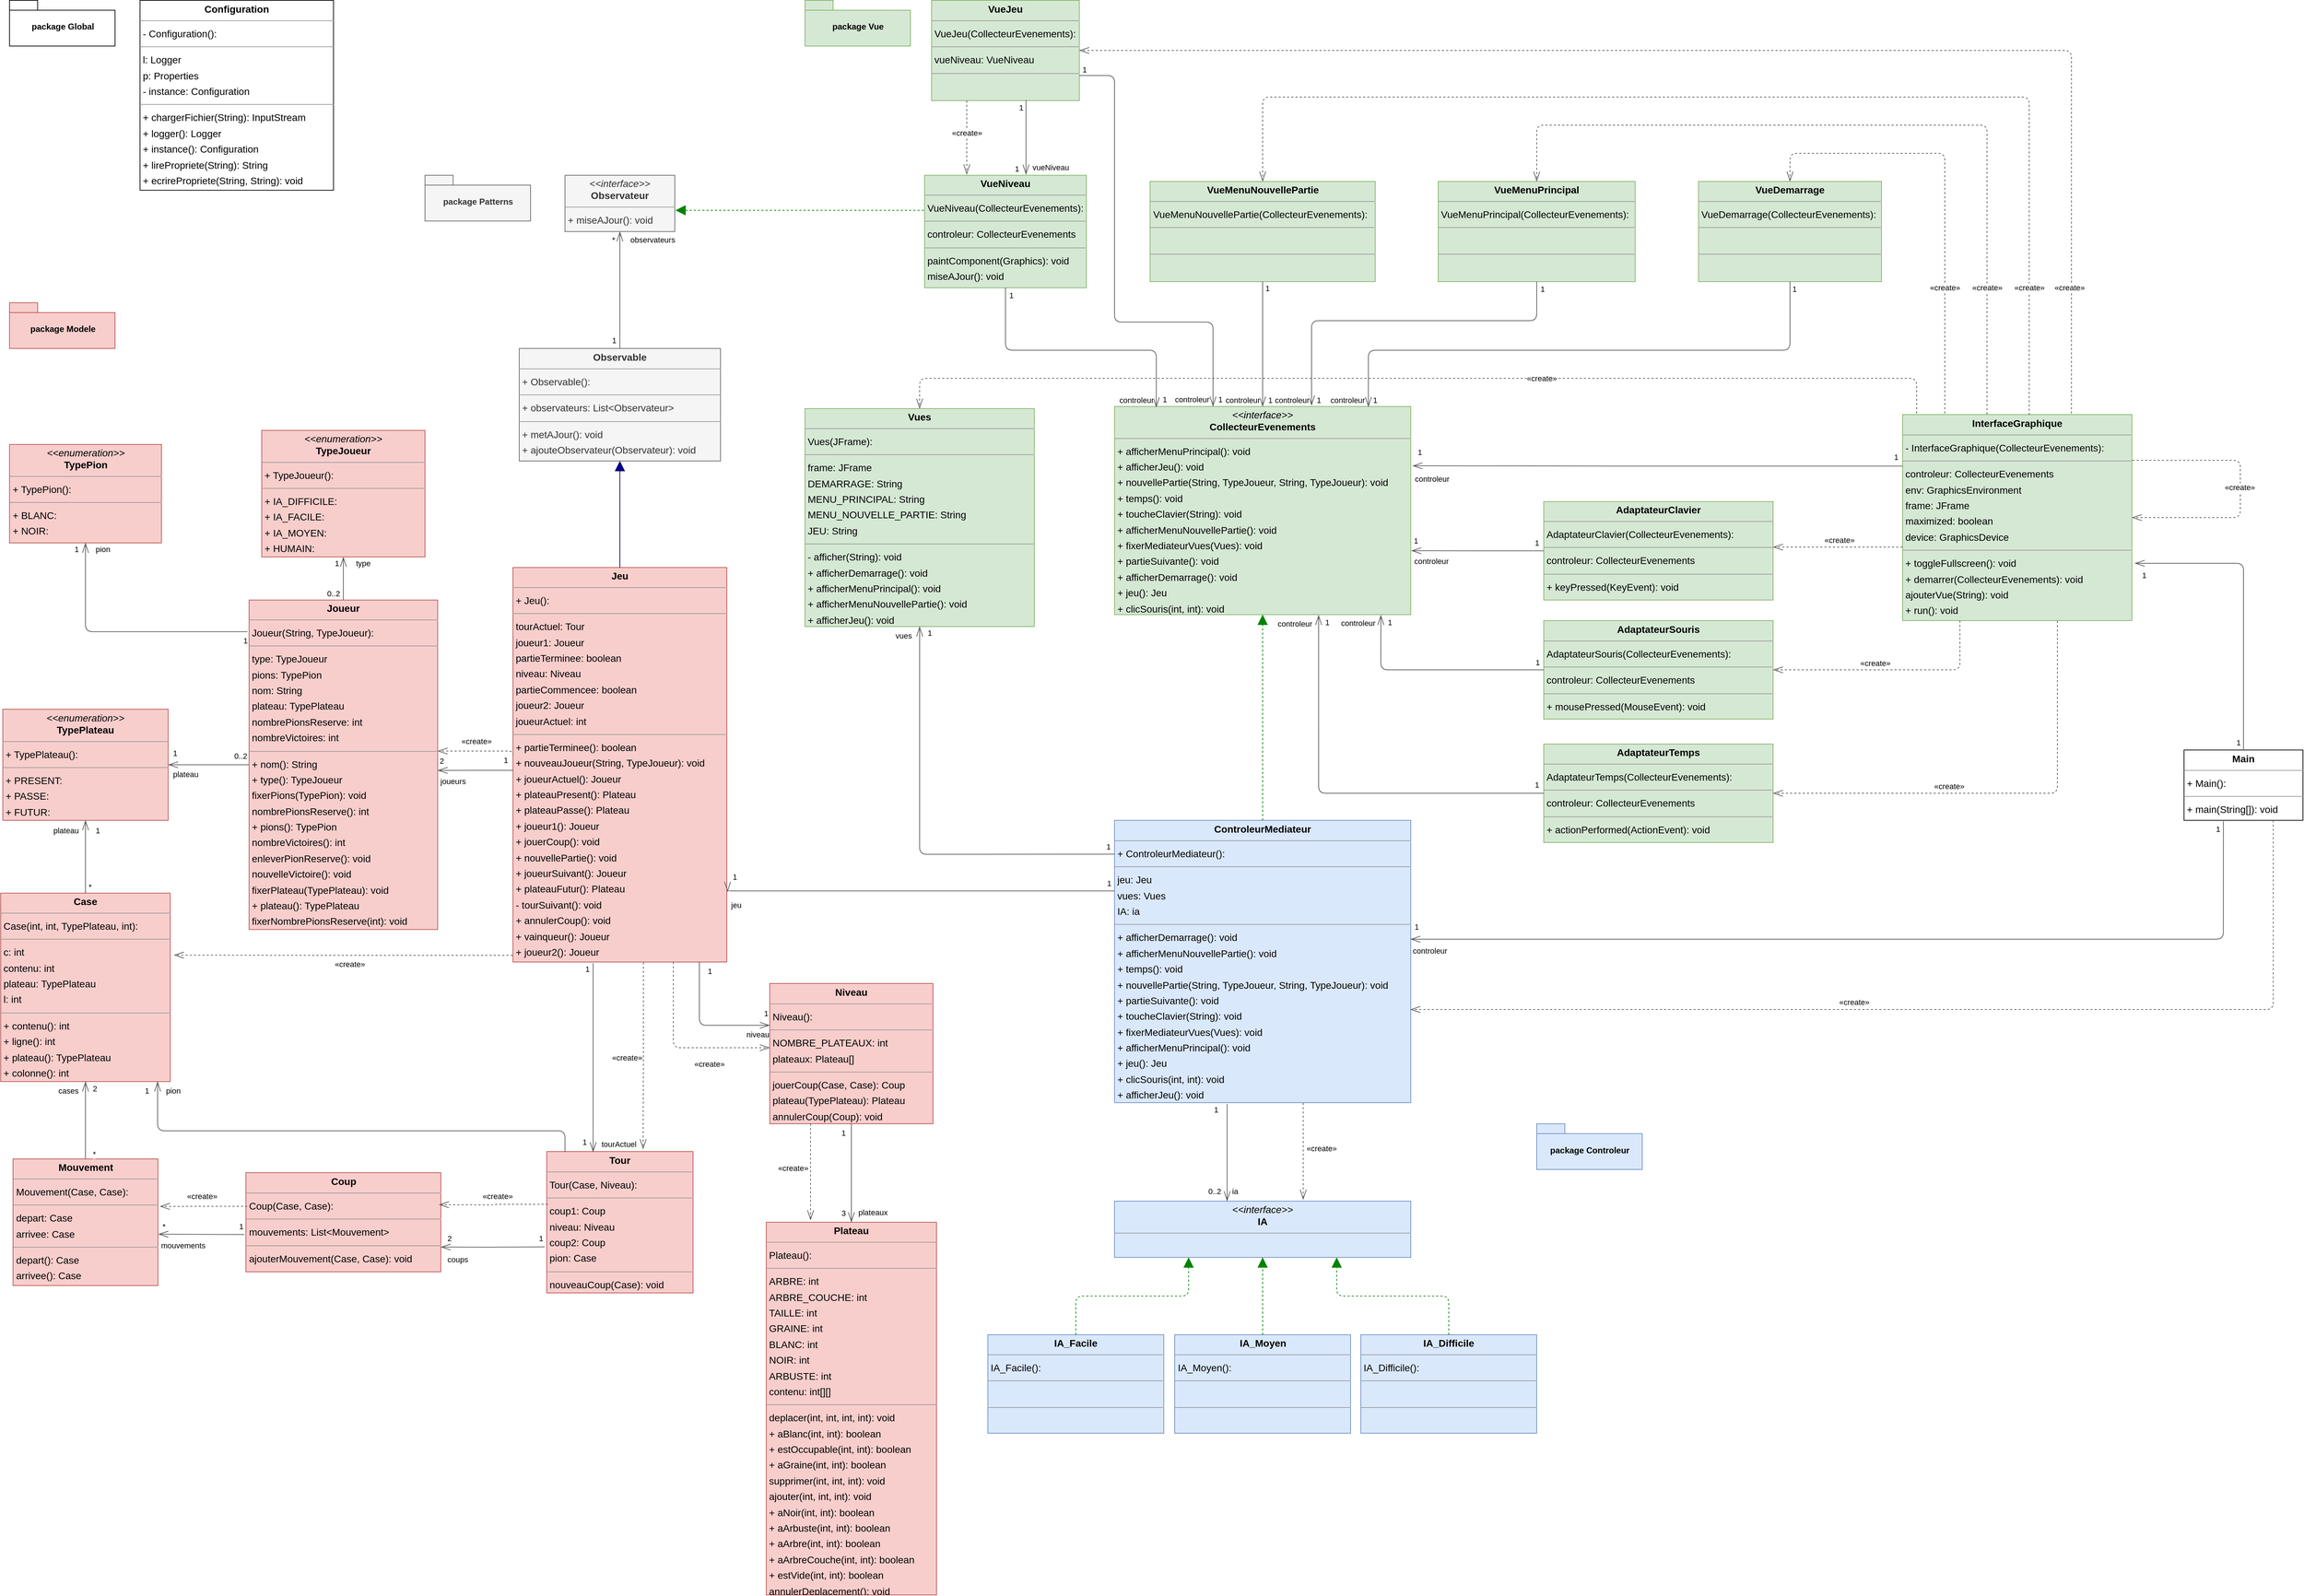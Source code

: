 <mxfile version="18.0.2" type="device"><diagram id="9ZP8BmtPNY4qQ5UA_nf5" name="Page-1"><mxGraphModel dx="1357" dy="1824" grid="1" gridSize="10" guides="1" tooltips="1" connect="1" arrows="1" fold="1" page="0" pageScale="1" pageWidth="827" pageHeight="1169" background="none" math="0" shadow="0"><root><mxCell id="0"/><mxCell id="1" parent="0"/><mxCell id="node0" value="&lt;p style=&quot;margin:0px;margin-top:4px;text-align:center;&quot;&gt;&lt;b&gt;Case&lt;/b&gt;&lt;/p&gt;&lt;hr size=&quot;1&quot;&gt;&lt;p style=&quot;margin:0 0 0 4px;line-height:1.6;&quot;&gt;Case(int, int, TypePlateau, int): &lt;/p&gt;&lt;hr size=&quot;1&quot;&gt;&lt;p style=&quot;margin:0 0 0 4px;line-height:1.6;&quot;&gt;c: int&lt;br&gt;contenu: int&lt;br&gt;plateau: TypePlateau&lt;br&gt;l: int&lt;/p&gt;&lt;hr size=&quot;1&quot;&gt;&lt;p style=&quot;margin:0 0 0 4px;line-height:1.6;&quot;&gt;+ contenu(): int&lt;br&gt;+ ligne(): int&lt;br&gt;+ plateau(): TypePlateau&lt;br&gt;+ colonne(): int&lt;/p&gt;" style="verticalAlign=top;align=left;overflow=fill;fontSize=14;fontFamily=Helvetica;html=1;rounded=0;shadow=0;comic=0;labelBackgroundColor=none;strokeWidth=1;fillColor=#f8cecc;strokeColor=#b85450;" parent="1" vertex="1"><mxGeometry x="637" y="692" width="241" height="268" as="geometry"/></mxCell><mxCell id="node11" value="&lt;p style=&quot;margin:0px;margin-top:4px;text-align:center;&quot;&gt;&lt;i&gt;&amp;lt;&amp;lt;interface&amp;gt;&amp;gt;&lt;/i&gt;&lt;br/&gt;&lt;b&gt;CollecteurEvenements&lt;/b&gt;&lt;/p&gt;&lt;hr size=&quot;1&quot;/&gt;&lt;p style=&quot;margin:0 0 0 4px;line-height:1.6;&quot;&gt;+ afficherMenuPrincipal(): void&lt;br/&gt;+ afficherJeu(): void&lt;br/&gt;+ nouvellePartie(String, TypeJoueur, String, TypeJoueur): void&lt;br/&gt;+ temps(): void&lt;br/&gt;+ toucheClavier(String): void&lt;br/&gt;+ afficherMenuNouvellePartie(): void&lt;br/&gt;+ fixerMediateurVues(Vues): void&lt;br/&gt;+ partieSuivante(): void&lt;br/&gt;+ afficherDemarrage(): void&lt;br/&gt;+ jeu(): Jeu&lt;br/&gt;+ clicSouris(int, int): void&lt;/p&gt;" style="verticalAlign=top;align=left;overflow=fill;fontSize=14;fontFamily=Helvetica;html=1;rounded=0;shadow=0;comic=0;labelBackgroundColor=none;strokeWidth=1;fillColor=#d5e8d4;strokeColor=#82b366;" parent="1" vertex="1"><mxGeometry x="2220" width="421" height="296" as="geometry"/></mxCell><mxCell id="node9" value="&lt;p style=&quot;margin:0px;margin-top:4px;text-align:center;&quot;&gt;&lt;b&gt;Configuration&lt;/b&gt;&lt;/p&gt;&lt;hr size=&quot;1&quot;&gt;&lt;p style=&quot;margin:0 0 0 4px;line-height:1.6;&quot;&gt;- Configuration(): &lt;/p&gt;&lt;hr size=&quot;1&quot;&gt;&lt;p style=&quot;margin:0 0 0 4px;line-height:1.6;&quot;&gt;l: Logger&lt;br&gt;p: Properties&lt;br&gt;- instance: Configuration&lt;/p&gt;&lt;hr size=&quot;1&quot;&gt;&lt;p style=&quot;margin:0 0 0 4px;line-height:1.6;&quot;&gt;+ chargerFichier(String): InputStream&lt;br&gt;+ logger(): Logger&lt;br&gt;+ instance(): Configuration&lt;br&gt;+ lirePropriete(String): String&lt;br&gt;+ ecrirePropriete(String, String): void&lt;/p&gt;" style="verticalAlign=top;align=left;overflow=fill;fontSize=14;fontFamily=Helvetica;html=1;rounded=0;shadow=0;comic=0;labelBackgroundColor=none;strokeWidth=1;" parent="1" vertex="1"><mxGeometry x="835" y="-577.5" width="275" height="270" as="geometry"/></mxCell><mxCell id="node10" value="&lt;p style=&quot;margin:0px;margin-top:4px;text-align:center;&quot;&gt;&lt;b&gt;ControleurMediateur&lt;/b&gt;&lt;/p&gt;&lt;hr size=&quot;1&quot;&gt;&lt;p style=&quot;margin:0 0 0 4px;line-height:1.6;&quot;&gt;+ ControleurMediateur(): &lt;/p&gt;&lt;hr size=&quot;1&quot;&gt;&lt;p style=&quot;margin:0 0 0 4px;line-height:1.6;&quot;&gt;jeu: Jeu&lt;br&gt;vues: Vues&lt;/p&gt;&lt;p style=&quot;margin:0 0 0 4px;line-height:1.6;&quot;&gt;IA: ia&lt;/p&gt;&lt;hr size=&quot;1&quot;&gt;&lt;p style=&quot;margin:0 0 0 4px;line-height:1.6;&quot;&gt;+ afficherDemarrage(): void&lt;br&gt;+ afficherMenuNouvellePartie(): void&lt;br&gt;+ temps(): void&lt;br&gt;+ nouvellePartie(String, TypeJoueur, String, TypeJoueur): void&lt;br&gt;+ partieSuivante(): void&lt;br&gt;+ toucheClavier(String): void&lt;br&gt;+ fixerMediateurVues(Vues): void&lt;br&gt;+ afficherMenuPrincipal(): void&lt;br&gt;+ jeu(): Jeu&lt;br&gt;+ clicSouris(int, int): void&lt;br&gt;+ afficherJeu(): void&lt;/p&gt;" style="verticalAlign=top;align=left;overflow=fill;fontSize=14;fontFamily=Helvetica;html=1;rounded=0;shadow=0;comic=0;labelBackgroundColor=none;strokeWidth=1;fillColor=#dae8fc;strokeColor=#6c8ebf;" parent="1" vertex="1"><mxGeometry x="2220" y="588.5" width="421" height="401.5" as="geometry"/></mxCell><mxCell id="node1" value="&lt;p style=&quot;margin:0px;margin-top:4px;text-align:center;&quot;&gt;&lt;b&gt;Coup&lt;/b&gt;&lt;/p&gt;&lt;hr size=&quot;1&quot;&gt;&lt;p style=&quot;margin:0 0 0 4px;line-height:1.6;&quot;&gt;Coup(Case, Case): &lt;/p&gt;&lt;hr size=&quot;1&quot;&gt;&lt;p style=&quot;margin:0 0 0 4px;line-height:1.6;&quot;&gt;mouvements: List&amp;lt;Mouvement&amp;gt;&lt;/p&gt;&lt;hr size=&quot;1&quot;&gt;&lt;p style=&quot;margin:0 0 0 4px;line-height:1.6;&quot;&gt;ajouterMouvement(Case, Case): void&lt;/p&gt;" style="verticalAlign=top;align=left;overflow=fill;fontSize=14;fontFamily=Helvetica;html=1;rounded=0;shadow=0;comic=0;labelBackgroundColor=none;strokeWidth=1;fillColor=#f8cecc;strokeColor=#b85450;" parent="1" vertex="1"><mxGeometry x="985.5" y="1089.5" width="277" height="141" as="geometry"/></mxCell><mxCell id="node3" value="&lt;p style=&quot;margin:0px;margin-top:4px;text-align:center;&quot;&gt;&lt;b&gt;InterfaceGraphique&lt;/b&gt;&lt;/p&gt;&lt;hr size=&quot;1&quot;&gt;&lt;p style=&quot;margin:0 0 0 4px;line-height:1.6;&quot;&gt;- InterfaceGraphique(CollecteurEvenements): &lt;/p&gt;&lt;hr size=&quot;1&quot;&gt;&lt;p style=&quot;margin:0 0 0 4px;line-height:1.6;&quot;&gt;controleur: CollecteurEvenements&lt;br&gt;env: GraphicsEnvironment&lt;br&gt;frame: JFrame&lt;br&gt;maximized: boolean&lt;br&gt;device: GraphicsDevice&lt;/p&gt;&lt;hr size=&quot;1&quot;&gt;&lt;p style=&quot;margin:0 0 0 4px;line-height:1.6;&quot;&gt;+ toggleFullscreen(): void&lt;br&gt;+ demarrer(CollecteurEvenements): void&lt;br&gt;ajouterVue(String): void&lt;br&gt;+ run(): void&lt;/p&gt;" style="verticalAlign=top;align=left;overflow=fill;fontSize=14;fontFamily=Helvetica;html=1;rounded=0;shadow=0;comic=0;labelBackgroundColor=none;strokeWidth=1;fillColor=#d5e8d4;strokeColor=#82b366;" parent="1" vertex="1"><mxGeometry x="3340" y="11.5" width="326" height="293" as="geometry"/></mxCell><mxCell id="node2" value="&lt;p style=&quot;margin:0px;margin-top:4px;text-align:center;&quot;&gt;&lt;b&gt;Jeu&lt;/b&gt;&lt;/p&gt;&lt;hr size=&quot;1&quot;&gt;&lt;p style=&quot;margin:0 0 0 4px;line-height:1.6;&quot;&gt;+ Jeu(): &lt;/p&gt;&lt;hr size=&quot;1&quot;&gt;&lt;p style=&quot;margin:0 0 0 4px;line-height:1.6;&quot;&gt;tourActuel: Tour&lt;br&gt;joueur1: Joueur&lt;br&gt;partieTerminee: boolean&lt;br&gt;niveau: Niveau&lt;br&gt;partieCommencee: boolean&lt;br&gt;joueur2: Joueur&lt;br&gt;joueurActuel: int&lt;/p&gt;&lt;hr size=&quot;1&quot;&gt;&lt;p style=&quot;margin:0 0 0 4px;line-height:1.6;&quot;&gt;+ partieTerminee(): boolean&lt;br&gt;+ nouveauJoueur(String, TypeJoueur): void&lt;br&gt;+ joueurActuel(): Joueur&lt;br&gt;+ plateauPresent(): Plateau&lt;br&gt;+ plateauPasse(): Plateau&lt;br&gt;+ joueur1(): Joueur&lt;br&gt;+ jouerCoup(): void&lt;br&gt;+ nouvellePartie(): void&lt;br&gt;+ joueurSuivant(): Joueur&lt;br&gt;+ plateauFutur(): Plateau&lt;br&gt;- tourSuivant(): void&lt;br&gt;+ annulerCoup(): void&lt;br&gt;+ vainqueur(): Joueur&lt;br&gt;+ joueur2(): Joueur&lt;/p&gt;" style="verticalAlign=top;align=left;overflow=fill;fontSize=14;fontFamily=Helvetica;html=1;rounded=0;shadow=0;comic=0;labelBackgroundColor=none;strokeWidth=1;fillColor=#f8cecc;strokeColor=#b85450;" parent="1" vertex="1"><mxGeometry x="1365" y="229" width="304" height="561" as="geometry"/></mxCell><mxCell id="node13" value="&lt;p style=&quot;margin:0px;margin-top:4px;text-align:center;&quot;&gt;&lt;b&gt;Joueur&lt;/b&gt;&lt;/p&gt;&lt;hr size=&quot;1&quot;&gt;&lt;p style=&quot;margin:0 0 0 4px;line-height:1.6;&quot;&gt;Joueur(String, TypeJoueur): &lt;/p&gt;&lt;hr size=&quot;1&quot;&gt;&lt;p style=&quot;margin:0 0 0 4px;line-height:1.6;&quot;&gt;type: TypeJoueur&lt;br&gt;pions: TypePion&lt;br&gt;nom: String&lt;br&gt;plateau: TypePlateau&lt;br&gt;nombrePionsReserve: int&lt;br&gt;nombreVictoires: int&lt;/p&gt;&lt;hr size=&quot;1&quot;&gt;&lt;p style=&quot;margin:0 0 0 4px;line-height:1.6;&quot;&gt;+ nom(): String&lt;br&gt;+ type(): TypeJoueur&lt;br&gt;fixerPions(TypePion): void&lt;br&gt;nombrePionsReserve(): int&lt;br&gt;+ pions(): TypePion&lt;br&gt;nombreVictoires(): int&lt;br&gt;enleverPionReserve(): void&lt;br&gt;nouvelleVictoire(): void&lt;br&gt;fixerPlateau(TypePlateau): void&lt;br&gt;+ plateau(): TypePlateau&lt;br&gt;fixerNombrePionsReserve(int): void&lt;/p&gt;" style="verticalAlign=top;align=left;overflow=fill;fontSize=14;fontFamily=Helvetica;html=1;rounded=0;shadow=0;comic=0;labelBackgroundColor=none;strokeWidth=1;fillColor=#f8cecc;strokeColor=#b85450;" parent="1" vertex="1"><mxGeometry x="990" y="275.25" width="268" height="468.5" as="geometry"/></mxCell><mxCell id="node4" value="&lt;p style=&quot;margin:0px;margin-top:4px;text-align:center;&quot;&gt;&lt;b&gt;Main&lt;/b&gt;&lt;/p&gt;&lt;hr size=&quot;1&quot;/&gt;&lt;p style=&quot;margin:0 0 0 4px;line-height:1.6;&quot;&gt;+ Main(): &lt;/p&gt;&lt;hr size=&quot;1&quot;/&gt;&lt;p style=&quot;margin:0 0 0 4px;line-height:1.6;&quot;&gt;+ main(String[]): void&lt;/p&gt;" style="verticalAlign=top;align=left;overflow=fill;fontSize=14;fontFamily=Helvetica;html=1;rounded=0;shadow=0;comic=0;labelBackgroundColor=none;strokeWidth=1;" parent="1" vertex="1"><mxGeometry x="3740" y="488.5" width="169" height="100" as="geometry"/></mxCell><mxCell id="node8" value="&lt;p style=&quot;margin:0px;margin-top:4px;text-align:center;&quot;&gt;&lt;b&gt;Mouvement&lt;/b&gt;&lt;/p&gt;&lt;hr size=&quot;1&quot;&gt;&lt;p style=&quot;margin:0 0 0 4px;line-height:1.6;&quot;&gt;Mouvement(Case, Case): &lt;/p&gt;&lt;hr size=&quot;1&quot;&gt;&lt;p style=&quot;margin:0 0 0 4px;line-height:1.6;&quot;&gt;depart: Case&lt;br&gt;arrivee: Case&lt;/p&gt;&lt;hr size=&quot;1&quot;&gt;&lt;p style=&quot;margin:0 0 0 4px;line-height:1.6;&quot;&gt;depart(): Case&lt;br&gt;arrivee(): Case&lt;/p&gt;" style="verticalAlign=top;align=left;overflow=fill;fontSize=14;fontFamily=Helvetica;html=1;rounded=0;shadow=0;comic=0;labelBackgroundColor=none;strokeWidth=1;fillColor=#f8cecc;strokeColor=#b85450;" parent="1" vertex="1"><mxGeometry x="654.5" y="1070" width="206" height="180" as="geometry"/></mxCell><mxCell id="node7" value="&lt;p style=&quot;margin:0px;margin-top:4px;text-align:center;&quot;&gt;&lt;b&gt;Niveau&lt;/b&gt;&lt;/p&gt;&lt;hr size=&quot;1&quot;&gt;&lt;p style=&quot;margin:0 0 0 4px;line-height:1.6;&quot;&gt;Niveau(): &lt;/p&gt;&lt;hr size=&quot;1&quot;&gt;&lt;p style=&quot;margin:0 0 0 4px;line-height:1.6;&quot;&gt;NOMBRE_PLATEAUX: int&lt;br&gt;plateaux: Plateau[]&lt;/p&gt;&lt;hr size=&quot;1&quot;&gt;&lt;p style=&quot;margin:0 0 0 4px;line-height:1.6;&quot;&gt;jouerCoup(Case, Case): Coup&lt;br&gt;plateau(TypePlateau): Plateau&lt;br&gt;annulerCoup(Coup): void&lt;/p&gt;" style="verticalAlign=top;align=left;overflow=fill;fontSize=14;fontFamily=Helvetica;html=1;rounded=0;shadow=0;comic=0;labelBackgroundColor=none;strokeWidth=1;fillColor=#f8cecc;strokeColor=#b85450;" parent="1" vertex="1"><mxGeometry x="1730" y="820.5" width="232" height="199.5" as="geometry"/></mxCell><mxCell id="node15" value="&lt;p style=&quot;margin:0px;margin-top:4px;text-align:center;&quot;&gt;&lt;b&gt;Observable&lt;/b&gt;&lt;/p&gt;&lt;hr size=&quot;1&quot;/&gt;&lt;p style=&quot;margin:0 0 0 4px;line-height:1.6;&quot;&gt;+ Observable(): &lt;/p&gt;&lt;hr size=&quot;1&quot;/&gt;&lt;p style=&quot;margin:0 0 0 4px;line-height:1.6;&quot;&gt;+ observateurs: List&amp;lt;Observateur&amp;gt;&lt;/p&gt;&lt;hr size=&quot;1&quot;/&gt;&lt;p style=&quot;margin:0 0 0 4px;line-height:1.6;&quot;&gt;+ metAJour(): void&lt;br/&gt;+ ajouteObservateur(Observateur): void&lt;/p&gt;" style="verticalAlign=top;align=left;overflow=fill;fontSize=14;fontFamily=Helvetica;html=1;rounded=0;shadow=0;comic=0;labelBackgroundColor=none;strokeWidth=1;fillColor=#f5f5f5;fontColor=#333333;strokeColor=#666666;" parent="1" vertex="1"><mxGeometry x="1374" y="-82.5" width="286" height="160" as="geometry"/></mxCell><mxCell id="node12" value="&lt;p style=&quot;margin:0px;margin-top:4px;text-align:center;&quot;&gt;&lt;i&gt;&amp;lt;&amp;lt;interface&amp;gt;&amp;gt;&lt;/i&gt;&lt;br/&gt;&lt;b&gt;Observateur&lt;/b&gt;&lt;/p&gt;&lt;hr size=&quot;1&quot;/&gt;&lt;p style=&quot;margin:0 0 0 4px;line-height:1.6;&quot;&gt;+ miseAJour(): void&lt;/p&gt;" style="verticalAlign=top;align=left;overflow=fill;fontSize=14;fontFamily=Helvetica;html=1;rounded=0;shadow=0;comic=0;labelBackgroundColor=none;strokeWidth=1;fillColor=#f5f5f5;fontColor=#333333;strokeColor=#666666;" parent="1" vertex="1"><mxGeometry x="1439" y="-328.75" width="156" height="80" as="geometry"/></mxCell><mxCell id="node17" value="&lt;p style=&quot;margin:0px;margin-top:4px;text-align:center;&quot;&gt;&lt;b&gt;Plateau&lt;/b&gt;&lt;/p&gt;&lt;hr size=&quot;1&quot;&gt;&lt;p style=&quot;margin:0 0 0 4px;line-height:1.6;&quot;&gt;Plateau(): &lt;/p&gt;&lt;hr size=&quot;1&quot;&gt;&lt;p style=&quot;margin:0 0 0 4px;line-height:1.6;&quot;&gt;ARBRE: int&lt;br&gt;ARBRE_COUCHE: int&lt;br&gt;TAILLE: int&lt;br&gt;GRAINE: int&lt;br&gt;BLANC: int&lt;br&gt;NOIR: int&lt;br&gt;ARBUSTE: int&lt;br&gt;contenu: int[][]&lt;/p&gt;&lt;hr size=&quot;1&quot;&gt;&lt;p style=&quot;margin:0 0 0 4px;line-height:1.6;&quot;&gt;deplacer(int, int, int, int): void&lt;br&gt;+ aBlanc(int, int): boolean&lt;br&gt;+ estOccupable(int, int): boolean&lt;br&gt;+ aGraine(int, int): boolean&lt;br&gt;supprimer(int, int, int): void&lt;br&gt;ajouter(int, int, int): void&lt;br&gt;+ aNoir(int, int): boolean&lt;br&gt;+ aArbuste(int, int): boolean&lt;br&gt;+ aArbre(int, int): boolean&lt;br&gt;+ aArbreCouche(int, int): boolean&lt;br&gt;+ estVide(int, int): boolean&lt;br&gt;annulerDeplacement(): void&lt;/p&gt;" style="verticalAlign=top;align=left;overflow=fill;fontSize=14;fontFamily=Helvetica;html=1;rounded=0;shadow=0;comic=0;labelBackgroundColor=none;strokeWidth=1;fillColor=#f8cecc;strokeColor=#b85450;" parent="1" vertex="1"><mxGeometry x="1725" y="1160" width="242" height="530" as="geometry"/></mxCell><mxCell id="node6" value="&lt;p style=&quot;margin:0px;margin-top:4px;text-align:center;&quot;&gt;&lt;b&gt;Tour&lt;/b&gt;&lt;/p&gt;&lt;hr size=&quot;1&quot;&gt;&lt;p style=&quot;margin:0 0 0 4px;line-height:1.6;&quot;&gt;Tour(Case, Niveau): &lt;/p&gt;&lt;hr size=&quot;1&quot;&gt;&lt;p style=&quot;margin:0 0 0 4px;line-height:1.6;&quot;&gt;coup1: Coup&lt;br&gt;niveau: Niveau&lt;br&gt;coup2: Coup&lt;br&gt;pion: Case&lt;/p&gt;&lt;hr size=&quot;1&quot;&gt;&lt;p style=&quot;margin:0 0 0 4px;line-height:1.6;&quot;&gt;nouveauCoup(Case): void&lt;/p&gt;" style="verticalAlign=top;align=left;overflow=fill;fontSize=14;fontFamily=Helvetica;html=1;rounded=0;shadow=0;comic=0;labelBackgroundColor=none;strokeWidth=1;fillColor=#f8cecc;strokeColor=#b85450;" parent="1" vertex="1"><mxGeometry x="1413" y="1059.5" width="208" height="201" as="geometry"/></mxCell><mxCell id="node14" value="&lt;p style=&quot;margin:0px;margin-top:4px;text-align:center;&quot;&gt;&lt;i&gt;&amp;lt;&amp;lt;enumeration&amp;gt;&amp;gt;&lt;/i&gt;&lt;br/&gt;&lt;b&gt;TypeJoueur&lt;/b&gt;&lt;/p&gt;&lt;hr size=&quot;1&quot;/&gt;&lt;p style=&quot;margin:0 0 0 4px;line-height:1.6;&quot;&gt;+ TypeJoueur(): &lt;/p&gt;&lt;hr size=&quot;1&quot;/&gt;&lt;p style=&quot;margin:0 0 0 4px;line-height:1.6;&quot;&gt;+ IA_DIFFICILE: &lt;br/&gt;+ IA_FACILE: &lt;br/&gt;+ IA_MOYEN: &lt;br/&gt;+ HUMAIN: &lt;/p&gt;&lt;hr size=&quot;1&quot;/&gt;&lt;p style=&quot;margin:0 0 0 4px;line-height:1.6;&quot;&gt;+ valueOf(String): TypeJoueur&lt;br/&gt;+ values(): TypeJoueur[]&lt;/p&gt;" style="verticalAlign=top;align=left;overflow=fill;fontSize=14;fontFamily=Helvetica;html=1;rounded=0;shadow=0;comic=0;labelBackgroundColor=none;strokeWidth=1;fillColor=#f8cecc;strokeColor=#b85450;" parent="1" vertex="1"><mxGeometry x="1008" y="34" width="232" height="180" as="geometry"/></mxCell><mxCell id="node5" value="&lt;p style=&quot;margin:0px;margin-top:4px;text-align:center;&quot;&gt;&lt;i&gt;&amp;lt;&amp;lt;enumeration&amp;gt;&amp;gt;&lt;/i&gt;&lt;br/&gt;&lt;b&gt;TypePion&lt;/b&gt;&lt;/p&gt;&lt;hr size=&quot;1&quot;/&gt;&lt;p style=&quot;margin:0 0 0 4px;line-height:1.6;&quot;&gt;+ TypePion(): &lt;/p&gt;&lt;hr size=&quot;1&quot;/&gt;&lt;p style=&quot;margin:0 0 0 4px;line-height:1.6;&quot;&gt;+ BLANC: &lt;br/&gt;+ NOIR: &lt;/p&gt;&lt;hr size=&quot;1&quot;/&gt;&lt;p style=&quot;margin:0 0 0 4px;line-height:1.6;&quot;&gt;+ valueOf(String): TypePion&lt;br/&gt;+ values(): TypePion[]&lt;/p&gt;" style="verticalAlign=top;align=left;overflow=fill;fontSize=14;fontFamily=Helvetica;html=1;rounded=0;shadow=0;comic=0;labelBackgroundColor=none;strokeWidth=1;fillColor=#f8cecc;strokeColor=#b85450;" parent="1" vertex="1"><mxGeometry x="649.5" y="54" width="216" height="140" as="geometry"/></mxCell><mxCell id="node16" value="&lt;p style=&quot;margin:0px;margin-top:4px;text-align:center;&quot;&gt;&lt;i&gt;&amp;lt;&amp;lt;enumeration&amp;gt;&amp;gt;&lt;/i&gt;&lt;br/&gt;&lt;b&gt;TypePlateau&lt;/b&gt;&lt;/p&gt;&lt;hr size=&quot;1&quot;/&gt;&lt;p style=&quot;margin:0 0 0 4px;line-height:1.6;&quot;&gt;+ TypePlateau(): &lt;/p&gt;&lt;hr size=&quot;1&quot;/&gt;&lt;p style=&quot;margin:0 0 0 4px;line-height:1.6;&quot;&gt;+ PRESENT: &lt;br/&gt;+ PASSE: &lt;br/&gt;+ FUTUR: &lt;/p&gt;&lt;hr size=&quot;1&quot;/&gt;&lt;p style=&quot;margin:0 0 0 4px;line-height:1.6;&quot;&gt;+ values(): TypePlateau[]&lt;br/&gt;+ valueOf(String): TypePlateau&lt;/p&gt;" style="verticalAlign=top;align=left;overflow=fill;fontSize=14;fontFamily=Helvetica;html=1;rounded=0;shadow=0;comic=0;labelBackgroundColor=none;strokeWidth=1;fillColor=#f8cecc;strokeColor=#b85450;" parent="1" vertex="1"><mxGeometry x="640" y="430.5" width="235" height="158" as="geometry"/></mxCell><mxCell id="edge17" value="" style="html=1;rounded=1;edgeStyle=orthogonalEdgeStyle;dashed=0;startArrow=diamondThinstartSize=12;endArrow=openThin;endSize=12;strokeColor=#595959;exitX=0.500;exitY=0.000;exitDx=0;exitDy=0;entryX=0.500;entryY=1.000;entryDx=0;entryDy=0;" parent="1" source="node0" target="node16" edge="1"><mxGeometry width="50" height="50" relative="1" as="geometry"><Array as="points"/></mxGeometry></mxCell><mxCell id="label102" value="*" style="edgeLabel;resizable=0;html=1;align=left;verticalAlign=top;strokeColor=default;" parent="edge17" vertex="1" connectable="0"><mxGeometry x="760" y="670" as="geometry"/></mxCell><mxCell id="label106" value="1" style="edgeLabel;resizable=0;html=1;align=left;verticalAlign=top;strokeColor=default;" parent="edge17" vertex="1" connectable="0"><mxGeometry x="770" y="590" as="geometry"/></mxCell><mxCell id="label107" value="plateau" style="edgeLabel;resizable=0;html=1;align=left;verticalAlign=top;strokeColor=default;" parent="edge17" vertex="1" connectable="0"><mxGeometry x="710" y="590" as="geometry"/></mxCell><mxCell id="edge1" value="" style="html=1;rounded=1;edgeStyle=orthogonalEdgeStyle;dashed=1;startArrow=none;endArrow=block;endSize=12;strokeColor=#008200;exitX=0.500;exitY=0.000;exitDx=0;exitDy=0;entryX=0.500;entryY=1.000;entryDx=0;entryDy=0;" parent="1" source="node10" target="node11" edge="1"><mxGeometry width="50" height="50" relative="1" as="geometry"><Array as="points"/></mxGeometry></mxCell><mxCell id="edge5" value="" style="html=1;rounded=1;edgeStyle=orthogonalEdgeStyle;dashed=0;startArrow=diamondThinstartSize=12;endArrow=openThin;endSize=12;strokeColor=#595959;exitX=-0.008;exitY=0.624;exitDx=0;exitDy=0;exitPerimeter=0;" parent="1" source="node1" edge="1"><mxGeometry width="50" height="50" relative="1" as="geometry"><Array as="points"><mxPoint x="861" y="1177"/></Array><mxPoint x="861" y="1177" as="targetPoint"/></mxGeometry></mxCell><mxCell id="label30" value="1" style="edgeLabel;resizable=0;html=1;align=left;verticalAlign=top;strokeColor=default;" parent="edge5" vertex="1" connectable="0"><mxGeometry x="974" y="1153" as="geometry"/></mxCell><mxCell id="label34" value="*" style="edgeLabel;resizable=0;html=1;align=left;verticalAlign=top;strokeColor=default;" parent="edge5" vertex="1" connectable="0"><mxGeometry x="865" y="1153" as="geometry"/></mxCell><mxCell id="label35" value="mouvements" style="edgeLabel;resizable=0;html=1;align=left;verticalAlign=top;strokeColor=default;" parent="edge5" vertex="1" connectable="0"><mxGeometry x="863" y="1180" as="geometry"/></mxCell><mxCell id="edge7" value="" style="html=1;rounded=1;edgeStyle=orthogonalEdgeStyle;dashed=1;startArrow=none;endArrow=openThin;endSize=12;strokeColor=#595959;exitX=0.007;exitY=0.34;exitDx=0;exitDy=0;entryX=1.014;entryY=0.375;entryDx=0;entryDy=0;entryPerimeter=0;exitPerimeter=0;" parent="1" source="node1" target="node8" edge="1"><mxGeometry width="50" height="50" relative="1" as="geometry"><Array as="points"/></mxGeometry></mxCell><mxCell id="label44" value="«create»" style="edgeLabel;resizable=0;html=1;align=left;verticalAlign=top;strokeColor=default;" parent="edge7" vertex="1" connectable="0"><mxGeometry x="900" y="1110" as="geometry"/></mxCell><mxCell id="edge12" value="" style="html=1;rounded=1;edgeStyle=orthogonalEdgeStyle;dashed=0;startArrow=diamondThinstartSize=12;endArrow=openThin;endSize=12;strokeColor=#595959;entryX=1.006;entryY=0.285;entryDx=0;entryDy=0;exitX=0;exitY=0.25;exitDx=0;exitDy=0;entryPerimeter=0;" parent="1" source="node3" target="node11" edge="1"><mxGeometry width="50" height="50" relative="1" as="geometry"><Array as="points"/><mxPoint x="2863" y="148" as="sourcePoint"/><mxPoint x="2640" y="180" as="targetPoint"/></mxGeometry></mxCell><mxCell id="edge11" value="" style="html=1;rounded=1;edgeStyle=orthogonalEdgeStyle;dashed=1;startArrow=none;endArrow=openThin;endSize=12;strokeColor=#595959;exitX=0;exitY=0.476;exitDx=0;exitDy=0;exitPerimeter=0;" parent="1" source="node2" edge="1"><mxGeometry width="50" height="50" relative="1" as="geometry"><Array as="points"><mxPoint x="1365" y="490"/></Array><mxPoint x="1258" y="490" as="targetPoint"/></mxGeometry></mxCell><mxCell id="label68" value="«create»" style="edgeLabel;resizable=0;html=1;align=left;verticalAlign=top;strokeColor=default;" parent="edge11" vertex="1" connectable="0"><mxGeometry x="1290" y="462.75" as="geometry"/></mxCell><mxCell id="edge16" value="" style="html=1;rounded=1;edgeStyle=orthogonalEdgeStyle;dashed=0;startArrow=diamondThinstartSize=12;endArrow=openThin;endSize=12;strokeColor=#595959;exitX=0.000;exitY=0.514;exitDx=0;exitDy=0;entryX=1.000;entryY=0.517;entryDx=0;entryDy=0;" parent="1" source="node2" target="node13" edge="1"><mxGeometry width="50" height="50" relative="1" as="geometry"><Array as="points"/></mxGeometry></mxCell><mxCell id="label96" value="1" style="edgeLabel;resizable=0;html=1;align=left;verticalAlign=top;strokeColor=default;" parent="edge16" vertex="1" connectable="0"><mxGeometry x="1350" y="490" as="geometry"/></mxCell><mxCell id="label100" value="2" style="edgeLabel;resizable=0;html=1;align=left;verticalAlign=top;strokeColor=default;" parent="edge16" vertex="1" connectable="0"><mxGeometry x="1263" y="502" as="geometry"><mxPoint x="-4" y="-11" as="offset"/></mxGeometry></mxCell><mxCell id="label101" value="joueurs" style="edgeLabel;resizable=0;html=1;align=left;verticalAlign=top;strokeColor=default;" parent="edge16" vertex="1" connectable="0"><mxGeometry x="1260" y="520" as="geometry"/></mxCell><mxCell id="edge8" value="" style="html=1;rounded=1;edgeStyle=orthogonalEdgeStyle;dashed=0;startArrow=diamondThinstartSize=12;endArrow=openThin;endSize=12;strokeColor=#595959;exitX=0.375;exitY=1.003;exitDx=0;exitDy=0;exitPerimeter=0;entryX=0.317;entryY=0.004;entryDx=0;entryDy=0;entryPerimeter=0;" parent="1" source="node2" target="node6" edge="1"><mxGeometry width="50" height="50" relative="1" as="geometry"><Array as="points"><mxPoint x="1479" y="930"/><mxPoint x="1479" y="930"/></Array><mxPoint x="1517" y="790" as="sourcePoint"/><mxPoint x="1470" y="1060" as="targetPoint"/></mxGeometry></mxCell><mxCell id="label48" value="1" style="edgeLabel;resizable=0;html=1;align=left;verticalAlign=top;strokeColor=default;" parent="edge8" vertex="1" connectable="0"><mxGeometry x="1640" y="790" as="geometry"/></mxCell><mxCell id="label52" value="1" style="edgeLabel;resizable=0;html=1;align=left;verticalAlign=top;strokeColor=default;" parent="edge8" vertex="1" connectable="0"><mxGeometry x="1720" y="850" as="geometry"/></mxCell><mxCell id="label53" value="niveau" style="edgeLabel;resizable=0;html=1;align=left;verticalAlign=top;strokeColor=default;" parent="edge8" vertex="1" connectable="0"><mxGeometry x="1695" y="880" as="geometry"/></mxCell><mxCell id="edge10" value="" style="html=1;rounded=1;edgeStyle=orthogonalEdgeStyle;dashed=1;startArrow=none;endArrow=openThin;endSize=12;strokeColor=#595959;exitX=0.75;exitY=1;exitDx=0;exitDy=0;entryX=0.000;entryY=0.458;entryDx=0;entryDy=0;" parent="1" source="node2" target="node7" edge="1"><mxGeometry width="50" height="50" relative="1" as="geometry"><Array as="points"/></mxGeometry></mxCell><mxCell id="label62" value="«create»" style="edgeLabel;resizable=0;html=1;align=left;verticalAlign=top;strokeColor=default;" parent="edge10" vertex="1" connectable="0"><mxGeometry x="1621" y="922" as="geometry"/></mxCell><mxCell id="edge0" value="" style="html=1;rounded=1;edgeStyle=orthogonalEdgeStyle;dashed=0;startArrow=none;endArrow=block;endSize=12;strokeColor=#000082;exitX=0.500;exitY=0.000;exitDx=0;exitDy=0;entryX=0.500;entryY=1.000;entryDx=0;entryDy=0;" parent="1" source="node2" target="node15" edge="1"><mxGeometry width="50" height="50" relative="1" as="geometry"><Array as="points"/></mxGeometry></mxCell><mxCell id="edge6" value="" style="html=1;rounded=1;edgeStyle=orthogonalEdgeStyle;dashed=0;startArrow=diamondThinstartSize=12;endArrow=openThin;endSize=12;strokeColor=#595959;" parent="1" source="node2" edge="1"><mxGeometry width="50" height="50" relative="1" as="geometry"><Array as="points"><mxPoint x="1630" y="880"/></Array><mxPoint x="1510" y="987" as="sourcePoint"/><mxPoint x="1730" y="880" as="targetPoint"/></mxGeometry></mxCell><mxCell id="label36" value="1" style="edgeLabel;resizable=0;html=1;align=left;verticalAlign=top;strokeColor=default;" parent="edge6" vertex="1" connectable="0"><mxGeometry x="1454" y="843" as="geometry"><mxPoint x="8" y="190" as="offset"/></mxGeometry></mxCell><mxCell id="label40" value="1" style="edgeLabel;resizable=0;html=1;align=left;verticalAlign=top;strokeColor=default;" parent="edge6" vertex="1" connectable="0"><mxGeometry x="1466" y="787" as="geometry"/></mxCell><mxCell id="label41" value="tourActuel" style="edgeLabel;resizable=0;html=1;align=left;verticalAlign=top;strokeColor=default;" parent="edge6" vertex="1" connectable="0"><mxGeometry x="1489" y="1036" as="geometry"/></mxCell><mxCell id="edge15" value="" style="html=1;rounded=1;edgeStyle=orthogonalEdgeStyle;dashed=0;startArrow=diamondThinstartSize=12;endArrow=openThin;endSize=12;strokeColor=#595959;exitX=0.500;exitY=0.000;exitDx=0;exitDy=0;entryX=0.500;entryY=1.000;entryDx=0;entryDy=0;" parent="1" source="node13" target="node14" edge="1"><mxGeometry width="50" height="50" relative="1" as="geometry"><Array as="points"/></mxGeometry></mxCell><mxCell id="label90" value="0..2" style="edgeLabel;resizable=0;html=1;align=left;verticalAlign=top;strokeColor=default;" parent="edge15" vertex="1" connectable="0"><mxGeometry x="1099" y="253" as="geometry"/></mxCell><mxCell id="label94" value="1" style="edgeLabel;resizable=0;html=1;align=left;verticalAlign=top;strokeColor=default;" parent="edge15" vertex="1" connectable="0"><mxGeometry x="1110" y="210" as="geometry"/></mxCell><mxCell id="label95" value="type" style="edgeLabel;resizable=0;html=1;align=left;verticalAlign=top;strokeColor=default;" parent="edge15" vertex="1" connectable="0"><mxGeometry x="1140" y="210" as="geometry"/></mxCell><mxCell id="edge13" value="" style="html=1;rounded=1;edgeStyle=orthogonalEdgeStyle;dashed=0;startArrow=diamondThinstartSize=12;endArrow=openThin;endSize=12;strokeColor=#595959;exitX=-0.009;exitY=0.096;exitDx=0;exitDy=0;entryX=0.5;entryY=1;entryDx=0;entryDy=0;exitPerimeter=0;" parent="1" source="node13" target="node5" edge="1"><mxGeometry width="50" height="50" relative="1" as="geometry"><Array as="points"/></mxGeometry></mxCell><mxCell id="label78" value="1" style="edgeLabel;resizable=0;html=1;align=left;verticalAlign=top;strokeColor=default;" parent="edge13" vertex="1" connectable="0"><mxGeometry x="980" y="320" as="geometry"/></mxCell><mxCell id="label82" value="1" style="edgeLabel;resizable=0;html=1;align=left;verticalAlign=top;strokeColor=default;" parent="edge13" vertex="1" connectable="0"><mxGeometry x="740" y="190" as="geometry"/></mxCell><mxCell id="label83" value="pion" style="edgeLabel;resizable=0;html=1;align=left;verticalAlign=top;strokeColor=default;" parent="edge13" vertex="1" connectable="0"><mxGeometry x="770" y="190" as="geometry"/></mxCell><mxCell id="edge18" value="" style="html=1;rounded=1;edgeStyle=orthogonalEdgeStyle;dashed=0;startArrow=diamondThinstartSize=12;endArrow=openThin;endSize=12;strokeColor=#595959;exitX=0.000;exitY=0.500;exitDx=0;exitDy=0;entryX=1;entryY=0.5;entryDx=0;entryDy=0;" parent="1" source="node13" target="node16" edge="1"><mxGeometry width="50" height="50" relative="1" as="geometry"><Array as="points"><mxPoint x="950" y="510"/><mxPoint x="950" y="510"/></Array><mxPoint x="880" y="549" as="targetPoint"/></mxGeometry></mxCell><mxCell id="label108" value="1" style="edgeLabel;resizable=0;html=1;align=left;verticalAlign=top;strokeColor=default;" parent="edge18" vertex="1" connectable="0"><mxGeometry x="880" y="480" as="geometry"/></mxCell><mxCell id="label112" value="0..2" style="edgeLabel;resizable=0;html=1;align=left;verticalAlign=top;strokeColor=default;" parent="edge18" vertex="1" connectable="0"><mxGeometry x="967" y="484" as="geometry"/></mxCell><mxCell id="label113" value="plateau" style="edgeLabel;resizable=0;html=1;align=left;verticalAlign=top;strokeColor=default;" parent="edge18" vertex="1" connectable="0"><mxGeometry x="880" y="510" as="geometry"/></mxCell><mxCell id="edge4" value="" style="html=1;rounded=1;edgeStyle=orthogonalEdgeStyle;dashed=1;startArrow=none;endArrow=openThin;endSize=12;strokeColor=#595959;exitX=0.75;exitY=1;exitDx=0;exitDy=0;entryX=0.999;entryY=0.67;entryDx=0;entryDy=0;entryPerimeter=0;" parent="1" source="node4" target="node10" edge="1"><mxGeometry width="50" height="50" relative="1" as="geometry"><Array as="points"/></mxGeometry></mxCell><mxCell id="DVslf-FBCkw500VgTV11-42" value="&lt;span style=&quot;text-align: left;&quot;&gt;«create»&lt;/span&gt;" style="edgeLabel;html=1;align=center;verticalAlign=middle;resizable=0;points=[];" vertex="1" connectable="0" parent="edge4"><mxGeometry x="0.333" y="2" relative="1" as="geometry"><mxPoint x="131" y="-13" as="offset"/></mxGeometry></mxCell><mxCell id="edge9" value="" style="html=1;rounded=1;edgeStyle=orthogonalEdgeStyle;dashed=0;startArrow=diamondThinstartSize=12;endArrow=openThin;endSize=12;strokeColor=#595959;exitX=0.500;exitY=0.000;exitDx=0;exitDy=0;entryX=0.500;entryY=1.000;entryDx=0;entryDy=0;" parent="1" source="node8" target="node0" edge="1"><mxGeometry width="50" height="50" relative="1" as="geometry"><Array as="points"/></mxGeometry></mxCell><mxCell id="label54" value="*" style="edgeLabel;resizable=0;html=1;align=left;verticalAlign=top;strokeColor=default;" parent="edge9" vertex="1" connectable="0"><mxGeometry x="766" y="1050" as="geometry"/></mxCell><mxCell id="label58" value="2" style="edgeLabel;resizable=0;html=1;align=left;verticalAlign=top;strokeColor=default;" parent="edge9" vertex="1" connectable="0"><mxGeometry x="766" y="957" as="geometry"/></mxCell><mxCell id="label59" value="cases" style="edgeLabel;resizable=0;html=1;align=left;verticalAlign=top;strokeColor=default;" parent="edge9" vertex="1" connectable="0"><mxGeometry x="717" y="960" as="geometry"/></mxCell><mxCell id="edge20" value="" style="html=1;rounded=1;edgeStyle=orthogonalEdgeStyle;dashed=0;startArrow=diamondThinstartSize=12;endArrow=openThin;endSize=12;strokeColor=#595959;exitX=0.5;exitY=1;exitDx=0;exitDy=0;entryX=0.5;entryY=0;entryDx=0;entryDy=0;" parent="1" source="node7" target="node17" edge="1"><mxGeometry width="50" height="50" relative="1" as="geometry"><Array as="points"/></mxGeometry></mxCell><mxCell id="label120" value="1" style="edgeLabel;resizable=0;html=1;align=left;verticalAlign=top;strokeColor=default;" parent="edge20" vertex="1" connectable="0"><mxGeometry x="1830" y="1020" as="geometry"/></mxCell><mxCell id="label124" value="3" style="edgeLabel;resizable=0;html=1;align=left;verticalAlign=top;strokeColor=default;" parent="edge20" vertex="1" connectable="0"><mxGeometry x="1830" y="1134" as="geometry"/></mxCell><mxCell id="label125" value="plateaux" style="edgeLabel;resizable=0;html=1;align=left;verticalAlign=top;strokeColor=default;" parent="edge20" vertex="1" connectable="0"><mxGeometry x="1854" y="1133" as="geometry"/></mxCell><mxCell id="edge3" value="" style="html=1;rounded=1;edgeStyle=orthogonalEdgeStyle;dashed=0;startArrow=diamondThinstartSize=12;endArrow=openThin;endSize=12;strokeColor=#595959;exitX=0.500;exitY=0.000;exitDx=0;exitDy=0;entryX=0.500;entryY=1.001;entryDx=0;entryDy=0;" parent="1" source="node15" target="node12" edge="1"><mxGeometry width="50" height="50" relative="1" as="geometry"><Array as="points"><mxPoint x="1517" y="-204"/></Array></mxGeometry></mxCell><mxCell id="edge2" value="" style="html=1;rounded=1;edgeStyle=orthogonalEdgeStyle;dashed=0;startArrow=diamondThinstartSize=12;endArrow=openThin;endSize=12;strokeColor=#595959;exitX=0.125;exitY=0.004;exitDx=0;exitDy=0;exitPerimeter=0;" parent="1" source="node6" edge="1"><mxGeometry width="50" height="50" relative="1" as="geometry"><Array as="points"><mxPoint x="1439" y="1030"/><mxPoint x="860" y="1030"/><mxPoint x="860" y="960"/></Array><mxPoint x="860" y="960" as="targetPoint"/></mxGeometry></mxCell><mxCell id="label12" value="1" style="edgeLabel;resizable=0;html=1;align=left;verticalAlign=top;strokeColor=default;" parent="edge2" vertex="1" connectable="0"><mxGeometry x="1400" y="1170" as="geometry"/></mxCell><mxCell id="label16" value="1" style="edgeLabel;resizable=0;html=1;align=left;verticalAlign=top;strokeColor=default;" parent="edge2" vertex="1" connectable="0"><mxGeometry x="840" y="960" as="geometry"/></mxCell><mxCell id="label17" value="pion" style="edgeLabel;resizable=0;html=1;align=left;verticalAlign=top;strokeColor=default;" parent="edge2" vertex="1" connectable="0"><mxGeometry x="870" y="960" as="geometry"/></mxCell><mxCell id="edge14" value="" style="html=1;rounded=1;edgeStyle=orthogonalEdgeStyle;dashed=1;startArrow=none;endArrow=openThin;endSize=12;strokeColor=#595959;exitX=0.008;exitY=0.373;exitDx=0;exitDy=0;exitPerimeter=0;" parent="1" source="node6" edge="1"><mxGeometry width="50" height="50" relative="1" as="geometry"><Array as="points"/><mxPoint x="1260" y="1135" as="targetPoint"/></mxGeometry></mxCell><mxCell id="label86" value="«create»" style="edgeLabel;resizable=0;html=1;align=left;verticalAlign=top;strokeColor=default;" parent="edge14" vertex="1" connectable="0"><mxGeometry x="1320" y="1110" as="geometry"/></mxCell><mxCell id="edge21" value="" style="html=1;rounded=1;edgeStyle=orthogonalEdgeStyle;dashed=0;startArrow=diamondThinstartSize=12;endArrow=openThin;endSize=12;strokeColor=#595959;entryX=1;entryY=0.75;entryDx=0;entryDy=0;" parent="1" target="node1" edge="1"><mxGeometry width="50" height="50" relative="1" as="geometry"><Array as="points"/><mxPoint x="1410" y="1195" as="sourcePoint"/></mxGeometry></mxCell><mxCell id="label130" value="2" style="edgeLabel;resizable=0;html=1;align=left;verticalAlign=top;strokeColor=default;" parent="edge21" vertex="1" connectable="0"><mxGeometry x="1270" y="1170" as="geometry"/></mxCell><mxCell id="label131" value="coups" style="edgeLabel;resizable=0;html=1;align=left;verticalAlign=top;strokeColor=default;" parent="edge21" vertex="1" connectable="0"><mxGeometry x="1270" y="1200" as="geometry"/></mxCell><mxCell id="DVslf-FBCkw500VgTV11-1" value="" style="html=1;rounded=1;edgeStyle=orthogonalEdgeStyle;dashed=1;startArrow=none;endArrow=openThin;endSize=12;strokeColor=#595959;exitX=0.25;exitY=1;exitDx=0;exitDy=0;" edge="1" parent="1" source="node7"><mxGeometry width="50" height="50" relative="1" as="geometry"><Array as="points"/><mxPoint x="1900" y="1050" as="sourcePoint"/><mxPoint x="1788" y="1157" as="targetPoint"/></mxGeometry></mxCell><mxCell id="DVslf-FBCkw500VgTV11-2" value="«create»" style="edgeLabel;resizable=0;html=1;align=left;verticalAlign=top;strokeColor=default;" vertex="1" connectable="0" parent="DVslf-FBCkw500VgTV11-1"><mxGeometry x="1621" y="922" as="geometry"/></mxCell><mxCell id="DVslf-FBCkw500VgTV11-3" value="«create»" style="edgeLabel;resizable=0;html=1;align=left;verticalAlign=top;strokeColor=default;" vertex="1" connectable="0" parent="1"><mxGeometry x="1740" y="1070" as="geometry"/></mxCell><mxCell id="DVslf-FBCkw500VgTV11-4" value="" style="html=1;rounded=1;edgeStyle=orthogonalEdgeStyle;dashed=1;startArrow=none;endArrow=openThin;endSize=12;strokeColor=#595959;exitX=0.61;exitY=1.001;exitDx=0;exitDy=0;exitPerimeter=0;" edge="1" parent="1" source="node2"><mxGeometry width="50" height="50" relative="1" as="geometry"><Array as="points"/><mxPoint x="1603" y="800" as="sourcePoint"/><mxPoint x="1550" y="1056" as="targetPoint"/></mxGeometry></mxCell><mxCell id="DVslf-FBCkw500VgTV11-5" value="«create»" style="edgeLabel;resizable=0;html=1;align=left;verticalAlign=top;strokeColor=default;" vertex="1" connectable="0" parent="DVslf-FBCkw500VgTV11-4"><mxGeometry x="1621" y="922" as="geometry"/></mxCell><mxCell id="DVslf-FBCkw500VgTV11-6" value="«create»" style="edgeLabel;resizable=0;html=1;align=left;verticalAlign=top;strokeColor=default;" vertex="1" connectable="0" parent="1"><mxGeometry x="1504" y="913" as="geometry"/></mxCell><mxCell id="DVslf-FBCkw500VgTV11-7" value="" style="html=1;rounded=1;edgeStyle=orthogonalEdgeStyle;dashed=1;startArrow=none;endArrow=openThin;endSize=12;strokeColor=#595959;exitX=-0.001;exitY=0.983;exitDx=0;exitDy=0;exitPerimeter=0;entryX=1.022;entryY=0.329;entryDx=0;entryDy=0;entryPerimeter=0;" edge="1" parent="1" source="node2" target="node0"><mxGeometry width="50" height="50" relative="1" as="geometry"><Array as="points"/><mxPoint x="1560.44" y="800.561" as="sourcePoint"/><mxPoint x="1560" y="1066" as="targetPoint"/></mxGeometry></mxCell><mxCell id="DVslf-FBCkw500VgTV11-8" value="«create»" style="edgeLabel;resizable=0;html=1;align=left;verticalAlign=top;strokeColor=default;" vertex="1" connectable="0" parent="DVslf-FBCkw500VgTV11-7"><mxGeometry x="1621" y="922" as="geometry"/></mxCell><mxCell id="DVslf-FBCkw500VgTV11-9" value="«create»" style="edgeLabel;resizable=0;html=1;align=left;verticalAlign=top;strokeColor=default;" vertex="1" connectable="0" parent="1"><mxGeometry x="1110" y="780" as="geometry"/></mxCell><mxCell id="DVslf-FBCkw500VgTV11-10" value="package Modele" style="shape=folder;fontStyle=1;spacingTop=10;tabWidth=40;tabHeight=14;tabPosition=left;html=1;fillColor=#f8cecc;strokeColor=#b85450;" vertex="1" parent="1"><mxGeometry x="649.5" y="-147.5" width="150" height="65" as="geometry"/></mxCell><mxCell id="DVslf-FBCkw500VgTV11-11" value="package Patterns" style="shape=folder;fontStyle=1;spacingTop=10;tabWidth=40;tabHeight=14;tabPosition=left;html=1;fillColor=#f5f5f5;strokeColor=#666666;fontColor=#333333;" vertex="1" parent="1"><mxGeometry x="1240" y="-328.75" width="150" height="65" as="geometry"/></mxCell><mxCell id="DVslf-FBCkw500VgTV11-12" value="package Global" style="shape=folder;fontStyle=1;spacingTop=10;tabWidth=40;tabHeight=14;tabPosition=left;html=1;" vertex="1" parent="1"><mxGeometry x="649.5" y="-577.5" width="150" height="65" as="geometry"/></mxCell><mxCell id="DVslf-FBCkw500VgTV11-13" value="&lt;p style=&quot;margin:0px;margin-top:4px;text-align:center;&quot;&gt;&lt;i&gt;&amp;lt;&amp;lt;interface&amp;gt;&amp;gt;&lt;/i&gt;&lt;br&gt;&lt;b&gt;IA&lt;/b&gt;&lt;/p&gt;&lt;hr size=&quot;1&quot;&gt;&lt;p style=&quot;margin:0 0 0 4px;line-height:1.6;&quot;&gt;&lt;br&gt;&lt;/p&gt;" style="verticalAlign=top;align=left;overflow=fill;fontSize=14;fontFamily=Helvetica;html=1;rounded=0;shadow=0;comic=0;labelBackgroundColor=none;strokeWidth=1;fillColor=#dae8fc;strokeColor=#6c8ebf;" vertex="1" parent="1"><mxGeometry x="2220" y="1130" width="421" height="80" as="geometry"/></mxCell><mxCell id="DVslf-FBCkw500VgTV11-14" value="&lt;p style=&quot;margin:0px;margin-top:4px;text-align:center;&quot;&gt;&lt;b&gt;IA_Facile&lt;/b&gt;&lt;/p&gt;&lt;hr size=&quot;1&quot;&gt;&lt;p style=&quot;margin:0 0 0 4px;line-height:1.6;&quot;&gt;IA_Facile(): &lt;/p&gt;&lt;hr size=&quot;1&quot;&gt;&lt;p style=&quot;margin:0 0 0 4px;line-height:1.6;&quot;&gt;&lt;br&gt;&lt;/p&gt;&lt;hr size=&quot;1&quot;&gt;&lt;p style=&quot;margin:0 0 0 4px;line-height:1.6;&quot;&gt;&lt;br&gt;&lt;/p&gt;" style="verticalAlign=top;align=left;overflow=fill;fontSize=14;fontFamily=Helvetica;html=1;rounded=0;shadow=0;comic=0;labelBackgroundColor=none;strokeWidth=1;fillColor=#dae8fc;strokeColor=#6c8ebf;" vertex="1" parent="1"><mxGeometry x="2040" y="1320" width="250" height="140" as="geometry"/></mxCell><mxCell id="DVslf-FBCkw500VgTV11-15" value="&lt;p style=&quot;margin:0px;margin-top:4px;text-align:center;&quot;&gt;&lt;b&gt;IA_Moyen&lt;/b&gt;&lt;/p&gt;&lt;hr size=&quot;1&quot;&gt;&lt;p style=&quot;margin:0 0 0 4px;line-height:1.6;&quot;&gt;IA_Moyen(): &lt;/p&gt;&lt;hr size=&quot;1&quot;&gt;&lt;p style=&quot;margin:0 0 0 4px;line-height:1.6;&quot;&gt;&lt;br&gt;&lt;/p&gt;&lt;hr size=&quot;1&quot;&gt;&lt;p style=&quot;margin:0 0 0 4px;line-height:1.6;&quot;&gt;&lt;br&gt;&lt;/p&gt;" style="verticalAlign=top;align=left;overflow=fill;fontSize=14;fontFamily=Helvetica;html=1;rounded=0;shadow=0;comic=0;labelBackgroundColor=none;strokeWidth=1;fillColor=#dae8fc;strokeColor=#6c8ebf;" vertex="1" parent="1"><mxGeometry x="2305.5" y="1320" width="250" height="140" as="geometry"/></mxCell><mxCell id="DVslf-FBCkw500VgTV11-16" value="&lt;p style=&quot;margin:0px;margin-top:4px;text-align:center;&quot;&gt;&lt;b&gt;IA_Difficile&lt;/b&gt;&lt;/p&gt;&lt;hr size=&quot;1&quot;&gt;&lt;p style=&quot;margin:0 0 0 4px;line-height:1.6;&quot;&gt;IA_Difficile(): &lt;/p&gt;&lt;hr size=&quot;1&quot;&gt;&lt;p style=&quot;margin:0 0 0 4px;line-height:1.6;&quot;&gt;&lt;br&gt;&lt;/p&gt;&lt;hr size=&quot;1&quot;&gt;&lt;p style=&quot;margin:0 0 0 4px;line-height:1.6;&quot;&gt;&lt;br&gt;&lt;/p&gt;" style="verticalAlign=top;align=left;overflow=fill;fontSize=14;fontFamily=Helvetica;html=1;rounded=0;shadow=0;comic=0;labelBackgroundColor=none;strokeWidth=1;fillColor=#dae8fc;strokeColor=#6c8ebf;" vertex="1" parent="1"><mxGeometry x="2570" y="1320" width="250" height="140" as="geometry"/></mxCell><mxCell id="DVslf-FBCkw500VgTV11-17" value="" style="html=1;rounded=1;edgeStyle=orthogonalEdgeStyle;dashed=1;startArrow=none;endArrow=block;endSize=12;strokeColor=#008200;exitX=0.5;exitY=0;exitDx=0;exitDy=0;entryX=0.25;entryY=1;entryDx=0;entryDy=0;" edge="1" parent="1" source="DVslf-FBCkw500VgTV11-14" target="DVslf-FBCkw500VgTV11-13"><mxGeometry width="50" height="50" relative="1" as="geometry"><Array as="points"/><mxPoint x="2130" y="1160" as="sourcePoint"/><mxPoint x="2130" y="921.5" as="targetPoint"/></mxGeometry></mxCell><mxCell id="DVslf-FBCkw500VgTV11-18" value="" style="html=1;rounded=1;edgeStyle=orthogonalEdgeStyle;dashed=1;startArrow=none;endArrow=block;endSize=12;strokeColor=#008200;exitX=0.5;exitY=0;exitDx=0;exitDy=0;entryX=0.5;entryY=1;entryDx=0;entryDy=0;" edge="1" parent="1" source="DVslf-FBCkw500VgTV11-15" target="DVslf-FBCkw500VgTV11-13"><mxGeometry width="50" height="50" relative="1" as="geometry"><Array as="points"/><mxPoint x="2175" y="1330" as="sourcePoint"/><mxPoint x="2335.25" y="1220" as="targetPoint"/></mxGeometry></mxCell><mxCell id="DVslf-FBCkw500VgTV11-19" value="" style="html=1;rounded=1;edgeStyle=orthogonalEdgeStyle;dashed=1;startArrow=none;endArrow=block;endSize=12;strokeColor=#008200;exitX=0.5;exitY=0;exitDx=0;exitDy=0;entryX=0.75;entryY=1;entryDx=0;entryDy=0;" edge="1" parent="1" source="DVslf-FBCkw500VgTV11-16" target="DVslf-FBCkw500VgTV11-13"><mxGeometry width="50" height="50" relative="1" as="geometry"><Array as="points"/><mxPoint x="2440.5" y="1330" as="sourcePoint"/><mxPoint x="2440.5" y="1220" as="targetPoint"/></mxGeometry></mxCell><mxCell id="DVslf-FBCkw500VgTV11-28" value="" style="html=1;rounded=1;edgeStyle=orthogonalEdgeStyle;dashed=0;startArrow=diamondThinstartSize=12;endArrow=openThin;endSize=12;strokeColor=#595959;" edge="1" parent="1"><mxGeometry width="50" height="50" relative="1" as="geometry"><Array as="points"><mxPoint x="2380" y="1126"/></Array><mxPoint x="2380" y="992" as="sourcePoint"/><mxPoint x="2380" y="1130" as="targetPoint"/></mxGeometry></mxCell><mxCell id="DVslf-FBCkw500VgTV11-29" value="1" style="edgeLabel;resizable=0;html=1;align=left;verticalAlign=top;strokeColor=default;" vertex="1" connectable="0" parent="DVslf-FBCkw500VgTV11-28"><mxGeometry x="1640" y="790" as="geometry"/></mxCell><mxCell id="DVslf-FBCkw500VgTV11-30" value="1" style="edgeLabel;resizable=0;html=1;align=left;verticalAlign=top;strokeColor=default;" vertex="1" connectable="0" parent="DVslf-FBCkw500VgTV11-28"><mxGeometry x="1720" y="850" as="geometry"/></mxCell><mxCell id="DVslf-FBCkw500VgTV11-31" value="niveau" style="edgeLabel;resizable=0;html=1;align=left;verticalAlign=top;strokeColor=default;" vertex="1" connectable="0" parent="DVslf-FBCkw500VgTV11-28"><mxGeometry x="1695" y="880" as="geometry"/></mxCell><mxCell id="DVslf-FBCkw500VgTV11-32" value="ia" style="edgeLabel;html=1;align=center;verticalAlign=middle;resizable=0;points=[];" vertex="1" connectable="0" parent="DVslf-FBCkw500VgTV11-28"><mxGeometry x="0.478" y="-2" relative="1" as="geometry"><mxPoint x="13" y="22" as="offset"/></mxGeometry></mxCell><mxCell id="DVslf-FBCkw500VgTV11-33" value="0..2" style="edgeLabel;html=1;align=center;verticalAlign=middle;resizable=0;points=[];" vertex="1" connectable="0" parent="DVslf-FBCkw500VgTV11-28"><mxGeometry x="0.13" y="8" relative="1" as="geometry"><mxPoint x="-26" y="46" as="offset"/></mxGeometry></mxCell><mxCell id="DVslf-FBCkw500VgTV11-34" value="1" style="edgeLabel;html=1;align=center;verticalAlign=middle;resizable=0;points=[];" vertex="1" connectable="0" parent="DVslf-FBCkw500VgTV11-28"><mxGeometry x="-0.507" y="-2" relative="1" as="geometry"><mxPoint x="-14" y="-26" as="offset"/></mxGeometry></mxCell><mxCell id="DVslf-FBCkw500VgTV11-35" value="" style="html=1;rounded=1;edgeStyle=orthogonalEdgeStyle;dashed=0;startArrow=diamondThinstartSize=12;endArrow=openThin;endSize=12;strokeColor=#595959;exitX=0.331;exitY=1.01;exitDx=0;exitDy=0;exitPerimeter=0;entryX=0.999;entryY=0.421;entryDx=0;entryDy=0;entryPerimeter=0;" edge="1" parent="1" source="node4" target="node10"><mxGeometry width="50" height="50" relative="1" as="geometry"><Array as="points"><mxPoint x="3796" y="758"/></Array><mxPoint x="2390" y="1002" as="sourcePoint"/><mxPoint x="2642" y="740" as="targetPoint"/></mxGeometry></mxCell><mxCell id="DVslf-FBCkw500VgTV11-36" value="1" style="edgeLabel;resizable=0;html=1;align=left;verticalAlign=top;strokeColor=default;" vertex="1" connectable="0" parent="DVslf-FBCkw500VgTV11-35"><mxGeometry x="1640" y="790" as="geometry"/></mxCell><mxCell id="DVslf-FBCkw500VgTV11-37" value="1" style="edgeLabel;resizable=0;html=1;align=left;verticalAlign=top;strokeColor=default;" vertex="1" connectable="0" parent="DVslf-FBCkw500VgTV11-35"><mxGeometry x="1720" y="850" as="geometry"/></mxCell><mxCell id="DVslf-FBCkw500VgTV11-38" value="niveau" style="edgeLabel;resizable=0;html=1;align=left;verticalAlign=top;strokeColor=default;" vertex="1" connectable="0" parent="DVslf-FBCkw500VgTV11-35"><mxGeometry x="1695" y="880" as="geometry"/></mxCell><mxCell id="DVslf-FBCkw500VgTV11-43" value="1" style="edgeLabel;html=1;align=center;verticalAlign=middle;resizable=0;points=[];" vertex="1" connectable="0" parent="DVslf-FBCkw500VgTV11-35"><mxGeometry x="-0.956" y="2" relative="1" as="geometry"><mxPoint x="-10" y="-18" as="offset"/></mxGeometry></mxCell><mxCell id="DVslf-FBCkw500VgTV11-44" value="1" style="edgeLabel;html=1;align=center;verticalAlign=middle;resizable=0;points=[];" vertex="1" connectable="0" parent="DVslf-FBCkw500VgTV11-35"><mxGeometry x="0.878" y="-3" relative="1" as="geometry"><mxPoint x="-73" y="-15" as="offset"/></mxGeometry></mxCell><mxCell id="DVslf-FBCkw500VgTV11-45" value="controleur" style="edgeLabel;html=1;align=center;verticalAlign=middle;resizable=0;points=[];" vertex="1" connectable="0" parent="DVslf-FBCkw500VgTV11-35"><mxGeometry x="0.885" y="4" relative="1" as="geometry"><mxPoint x="-49" y="12" as="offset"/></mxGeometry></mxCell><mxCell id="DVslf-FBCkw500VgTV11-46" value="" style="html=1;rounded=1;edgeStyle=orthogonalEdgeStyle;dashed=0;startArrow=diamondThinstartSize=12;endArrow=openThin;endSize=12;strokeColor=#595959;exitX=0.5;exitY=0;exitDx=0;exitDy=0;" edge="1" parent="1" source="node4"><mxGeometry width="50" height="50" relative="1" as="geometry"><Array as="points"><mxPoint x="3824" y="223"/></Array><mxPoint x="2998" y="388" as="sourcePoint"/><mxPoint x="3670" y="223" as="targetPoint"/></mxGeometry></mxCell><mxCell id="DVslf-FBCkw500VgTV11-47" value="1" style="edgeLabel;resizable=0;html=1;align=left;verticalAlign=top;strokeColor=default;" vertex="1" connectable="0" parent="DVslf-FBCkw500VgTV11-46"><mxGeometry x="1640" y="790" as="geometry"/></mxCell><mxCell id="DVslf-FBCkw500VgTV11-48" value="1" style="edgeLabel;resizable=0;html=1;align=left;verticalAlign=top;strokeColor=default;" vertex="1" connectable="0" parent="DVslf-FBCkw500VgTV11-46"><mxGeometry x="1720" y="850" as="geometry"/></mxCell><mxCell id="DVslf-FBCkw500VgTV11-49" value="niveau" style="edgeLabel;resizable=0;html=1;align=left;verticalAlign=top;strokeColor=default;" vertex="1" connectable="0" parent="DVslf-FBCkw500VgTV11-46"><mxGeometry x="1695" y="880" as="geometry"/></mxCell><mxCell id="DVslf-FBCkw500VgTV11-50" value="1" style="edgeLabel;html=1;align=center;verticalAlign=middle;resizable=0;points=[];" vertex="1" connectable="0" parent="DVslf-FBCkw500VgTV11-46"><mxGeometry x="-0.956" y="2" relative="1" as="geometry"><mxPoint x="-6" y="-2" as="offset"/></mxGeometry></mxCell><mxCell id="DVslf-FBCkw500VgTV11-51" value="1" style="edgeLabel;html=1;align=center;verticalAlign=middle;resizable=0;points=[];" vertex="1" connectable="0" parent="DVslf-FBCkw500VgTV11-46"><mxGeometry x="0.878" y="-3" relative="1" as="geometry"><mxPoint x="-13" y="20" as="offset"/></mxGeometry></mxCell><mxCell id="DVslf-FBCkw500VgTV11-53" value="" style="html=1;rounded=1;edgeStyle=orthogonalEdgeStyle;dashed=1;startArrow=none;endArrow=openThin;endSize=12;strokeColor=#595959;exitX=1.002;exitY=0.222;exitDx=0;exitDy=0;exitPerimeter=0;entryX=1;entryY=0.5;entryDx=0;entryDy=0;" edge="1" parent="1" source="node3" target="node3"><mxGeometry width="50" height="50" relative="1" as="geometry"><Array as="points"><mxPoint x="3820" y="76"/><mxPoint x="3820" y="158"/></Array><mxPoint x="3188" y="110" as="sourcePoint"/><mxPoint x="3188" y="183" as="targetPoint"/></mxGeometry></mxCell><mxCell id="DVslf-FBCkw500VgTV11-54" value="&lt;span style=&quot;text-align: left;&quot;&gt;«create»&lt;/span&gt;" style="edgeLabel;html=1;align=center;verticalAlign=middle;resizable=0;points=[];" vertex="1" connectable="0" parent="DVslf-FBCkw500VgTV11-53"><mxGeometry x="0.333" y="2" relative="1" as="geometry"><mxPoint x="23" y="-45" as="offset"/></mxGeometry></mxCell><mxCell id="DVslf-FBCkw500VgTV11-55" value="package Controleur" style="shape=folder;fontStyle=1;spacingTop=10;tabWidth=40;tabHeight=14;tabPosition=left;html=1;fillColor=#dae8fc;strokeColor=#6c8ebf;" vertex="1" parent="1"><mxGeometry x="2820" y="1020" width="150" height="65" as="geometry"/></mxCell><mxCell id="DVslf-FBCkw500VgTV11-56" value="" style="html=1;rounded=1;edgeStyle=orthogonalEdgeStyle;dashed=1;startArrow=none;endArrow=openThin;endSize=12;strokeColor=#595959;exitX=0.637;exitY=1.001;exitDx=0;exitDy=0;entryX=0.637;entryY=-0.028;entryDx=0;entryDy=0;entryPerimeter=0;exitPerimeter=0;" edge="1" parent="1" source="node10" target="DVslf-FBCkw500VgTV11-13"><mxGeometry width="50" height="50" relative="1" as="geometry"><Array as="points"/><mxPoint x="3156.59" y="920" as="sourcePoint"/><mxPoint x="2729.998" y="1301.156" as="targetPoint"/></mxGeometry></mxCell><mxCell id="DVslf-FBCkw500VgTV11-57" value="&lt;span style=&quot;text-align: left;&quot;&gt;«create»&lt;/span&gt;" style="edgeLabel;html=1;align=center;verticalAlign=middle;resizable=0;points=[];" vertex="1" connectable="0" parent="DVslf-FBCkw500VgTV11-56"><mxGeometry x="0.333" y="2" relative="1" as="geometry"><mxPoint x="24" y="-27" as="offset"/></mxGeometry></mxCell><mxCell id="DVslf-FBCkw500VgTV11-58" value="&lt;p style=&quot;margin:0px;margin-top:4px;text-align:center;&quot;&gt;&lt;b&gt;Vues&lt;/b&gt;&lt;/p&gt;&lt;hr size=&quot;1&quot;&gt;&lt;p style=&quot;margin:0 0 0 4px;line-height:1.6;&quot;&gt;Vues(JFrame): &lt;/p&gt;&lt;hr size=&quot;1&quot;&gt;&lt;p style=&quot;margin:0 0 0 4px;line-height:1.6;&quot;&gt;frame: JFrame&lt;br&gt;DEMARRAGE: String&lt;br&gt;MENU_PRINCIPAL: String&lt;br&gt;MENU_NOUVELLE_PARTIE: String&lt;br&gt;JEU: String&lt;/p&gt;&lt;hr size=&quot;1&quot;&gt;&lt;p style=&quot;margin:0 0 0 4px;line-height:1.6;&quot;&gt;- afficher(String): void&lt;br&gt;+ afficherDemarrage(): void&lt;br&gt;+ afficherMenuPrincipal(): void&lt;br&gt;+ afficherMenuNouvellePartie(): void&lt;/p&gt;&lt;p style=&quot;margin:0 0 0 4px;line-height:1.6;&quot;&gt;+ afficherJeu(): void&lt;/p&gt;" style="verticalAlign=top;align=left;overflow=fill;fontSize=14;fontFamily=Helvetica;html=1;rounded=0;shadow=0;comic=0;labelBackgroundColor=none;strokeWidth=1;fillColor=#d5e8d4;strokeColor=#82b366;" vertex="1" parent="1"><mxGeometry x="1780" y="3" width="326" height="310" as="geometry"/></mxCell><mxCell id="DVslf-FBCkw500VgTV11-59" value="" style="html=1;rounded=1;edgeStyle=orthogonalEdgeStyle;dashed=0;startArrow=diamondThinstartSize=12;endArrow=openThin;endSize=12;strokeColor=#595959;exitX=0;exitY=0.12;exitDx=0;exitDy=0;entryX=0.5;entryY=1;entryDx=0;entryDy=0;exitPerimeter=0;" edge="1" parent="1" source="node10" target="DVslf-FBCkw500VgTV11-58"><mxGeometry width="50" height="50" relative="1" as="geometry"><Array as="points"><mxPoint x="1943" y="637"/></Array><mxPoint x="2163.939" y="310" as="sourcePoint"/><mxPoint x="1810" y="559" as="targetPoint"/></mxGeometry></mxCell><mxCell id="DVslf-FBCkw500VgTV11-60" value="1" style="edgeLabel;resizable=0;html=1;align=left;verticalAlign=top;strokeColor=default;" vertex="1" connectable="0" parent="DVslf-FBCkw500VgTV11-59"><mxGeometry x="1640" y="790" as="geometry"/></mxCell><mxCell id="DVslf-FBCkw500VgTV11-61" value="1" style="edgeLabel;resizable=0;html=1;align=left;verticalAlign=top;strokeColor=default;" vertex="1" connectable="0" parent="DVslf-FBCkw500VgTV11-59"><mxGeometry x="1720" y="850" as="geometry"/></mxCell><mxCell id="DVslf-FBCkw500VgTV11-62" value="niveau" style="edgeLabel;resizable=0;html=1;align=left;verticalAlign=top;strokeColor=default;" vertex="1" connectable="0" parent="DVslf-FBCkw500VgTV11-59"><mxGeometry x="1695" y="880" as="geometry"/></mxCell><mxCell id="DVslf-FBCkw500VgTV11-63" value="1" style="edgeLabel;html=1;align=center;verticalAlign=middle;resizable=0;points=[];" vertex="1" connectable="0" parent="DVslf-FBCkw500VgTV11-59"><mxGeometry x="-0.956" y="2" relative="1" as="geometry"><mxPoint x="4" y="-13" as="offset"/></mxGeometry></mxCell><mxCell id="DVslf-FBCkw500VgTV11-64" value="1" style="edgeLabel;html=1;align=center;verticalAlign=middle;resizable=0;points=[];" vertex="1" connectable="0" parent="DVslf-FBCkw500VgTV11-59"><mxGeometry x="0.878" y="-3" relative="1" as="geometry"><mxPoint x="11" y="-28" as="offset"/></mxGeometry></mxCell><mxCell id="DVslf-FBCkw500VgTV11-65" value="vues" style="edgeLabel;html=1;align=center;verticalAlign=middle;resizable=0;points=[];" vertex="1" connectable="0" parent="DVslf-FBCkw500VgTV11-59"><mxGeometry x="0.885" y="4" relative="1" as="geometry"><mxPoint x="-19" y="-22" as="offset"/></mxGeometry></mxCell><mxCell id="DVslf-FBCkw500VgTV11-66" value="" style="html=1;rounded=1;edgeStyle=orthogonalEdgeStyle;dashed=1;startArrow=none;endArrow=openThin;endSize=12;strokeColor=#595959;entryX=0.5;entryY=0;entryDx=0;entryDy=0;" edge="1" parent="1" target="DVslf-FBCkw500VgTV11-58"><mxGeometry width="50" height="50" relative="1" as="geometry"><Array as="points"><mxPoint x="3360" y="-40"/><mxPoint x="1943" y="-40"/></Array><mxPoint x="3360" y="10" as="sourcePoint"/><mxPoint x="2864" y="-137" as="targetPoint"/></mxGeometry></mxCell><mxCell id="DVslf-FBCkw500VgTV11-67" value="&lt;span style=&quot;text-align: left;&quot;&gt;«create»&lt;/span&gt;" style="edgeLabel;html=1;align=center;verticalAlign=middle;resizable=0;points=[];" vertex="1" connectable="0" parent="DVslf-FBCkw500VgTV11-66"><mxGeometry x="0.333" y="2" relative="1" as="geometry"><mxPoint x="423" y="-2" as="offset"/></mxGeometry></mxCell><mxCell id="DVslf-FBCkw500VgTV11-68" value="" style="html=1;rounded=1;edgeStyle=orthogonalEdgeStyle;dashed=0;startArrow=diamondThinstartSize=12;endArrow=openThin;endSize=12;strokeColor=#595959;exitX=0;exitY=0.25;exitDx=0;exitDy=0;" edge="1" parent="1" source="node10"><mxGeometry width="50" height="50" relative="1" as="geometry"><Array as="points"><mxPoint x="1670" y="689"/></Array><mxPoint x="2217" y="795.875" as="sourcePoint"/><mxPoint x="1670" y="690" as="targetPoint"/></mxGeometry></mxCell><mxCell id="DVslf-FBCkw500VgTV11-69" value="1" style="edgeLabel;resizable=0;html=1;align=left;verticalAlign=top;strokeColor=default;" vertex="1" connectable="0" parent="DVslf-FBCkw500VgTV11-68"><mxGeometry x="1640" y="790" as="geometry"/></mxCell><mxCell id="DVslf-FBCkw500VgTV11-70" value="1" style="edgeLabel;resizable=0;html=1;align=left;verticalAlign=top;strokeColor=default;" vertex="1" connectable="0" parent="DVslf-FBCkw500VgTV11-68"><mxGeometry x="1720" y="850" as="geometry"/></mxCell><mxCell id="DVslf-FBCkw500VgTV11-71" value="niveau" style="edgeLabel;resizable=0;html=1;align=left;verticalAlign=top;strokeColor=default;" vertex="1" connectable="0" parent="DVslf-FBCkw500VgTV11-68"><mxGeometry x="1695" y="880" as="geometry"/></mxCell><mxCell id="DVslf-FBCkw500VgTV11-72" value="1" style="edgeLabel;html=1;align=center;verticalAlign=middle;resizable=0;points=[];" vertex="1" connectable="0" parent="DVslf-FBCkw500VgTV11-68"><mxGeometry x="-0.956" y="2" relative="1" as="geometry"><mxPoint x="4" y="-13" as="offset"/></mxGeometry></mxCell><mxCell id="DVslf-FBCkw500VgTV11-73" value="1" style="edgeLabel;html=1;align=center;verticalAlign=middle;resizable=0;points=[];" vertex="1" connectable="0" parent="DVslf-FBCkw500VgTV11-68"><mxGeometry x="0.878" y="-3" relative="1" as="geometry"><mxPoint x="-23" y="-17" as="offset"/></mxGeometry></mxCell><mxCell id="DVslf-FBCkw500VgTV11-74" value="jeu" style="edgeLabel;html=1;align=center;verticalAlign=middle;resizable=0;points=[];" vertex="1" connectable="0" parent="DVslf-FBCkw500VgTV11-68"><mxGeometry x="0.885" y="4" relative="1" as="geometry"><mxPoint x="-19" y="16" as="offset"/></mxGeometry></mxCell><mxCell id="DVslf-FBCkw500VgTV11-75" value="&lt;p style=&quot;margin:0px;margin-top:4px;text-align:center;&quot;&gt;&lt;b&gt;VueDemarrage&lt;/b&gt;&lt;/p&gt;&lt;hr size=&quot;1&quot;&gt;&lt;p style=&quot;margin:0 0 0 4px;line-height:1.6;&quot;&gt;VueDemarrage(CollecteurEvenements):&lt;/p&gt;&lt;hr size=&quot;1&quot;&gt;&lt;p style=&quot;margin:0 0 0 4px;line-height:1.6;&quot;&gt;&lt;br&gt;&lt;/p&gt;&lt;hr size=&quot;1&quot;&gt;&lt;p style=&quot;margin:0 0 0 4px;line-height:1.6;&quot;&gt;&lt;br&gt;&lt;/p&gt;" style="verticalAlign=top;align=left;overflow=fill;fontSize=14;fontFamily=Helvetica;html=1;rounded=0;shadow=0;comic=0;labelBackgroundColor=none;strokeWidth=1;fillColor=#d5e8d4;strokeColor=#82b366;" vertex="1" parent="1"><mxGeometry x="3050" y="-320" width="260" height="142.5" as="geometry"/></mxCell><mxCell id="DVslf-FBCkw500VgTV11-76" value="&lt;p style=&quot;margin:0px;margin-top:4px;text-align:center;&quot;&gt;&lt;b&gt;VueMenuPrincipal&lt;/b&gt;&lt;/p&gt;&lt;hr size=&quot;1&quot;&gt;&lt;p style=&quot;margin:0 0 0 4px;line-height:1.6;&quot;&gt;VueMenuPrincipal(CollecteurEvenements):&lt;/p&gt;&lt;hr size=&quot;1&quot;&gt;&lt;p style=&quot;margin:0 0 0 4px;line-height:1.6;&quot;&gt;&lt;br&gt;&lt;/p&gt;&lt;hr size=&quot;1&quot;&gt;&lt;p style=&quot;margin:0 0 0 4px;line-height:1.6;&quot;&gt;&lt;br&gt;&lt;/p&gt;" style="verticalAlign=top;align=left;overflow=fill;fontSize=14;fontFamily=Helvetica;html=1;rounded=0;shadow=0;comic=0;labelBackgroundColor=none;strokeWidth=1;fillColor=#d5e8d4;strokeColor=#82b366;" vertex="1" parent="1"><mxGeometry x="2680" y="-320" width="280" height="142.5" as="geometry"/></mxCell><mxCell id="DVslf-FBCkw500VgTV11-77" value="&lt;p style=&quot;margin:0px;margin-top:4px;text-align:center;&quot;&gt;&lt;b&gt;VueMenuNouvellePartie&lt;/b&gt;&lt;/p&gt;&lt;hr size=&quot;1&quot;&gt;&lt;p style=&quot;margin:0 0 0 4px;line-height:1.6;&quot;&gt;VueMenuNouvellePartie(CollecteurEvenements):&lt;/p&gt;&lt;hr size=&quot;1&quot;&gt;&lt;p style=&quot;margin:0 0 0 4px;line-height:1.6;&quot;&gt;&lt;br&gt;&lt;/p&gt;&lt;hr size=&quot;1&quot;&gt;&lt;p style=&quot;margin:0 0 0 4px;line-height:1.6;&quot;&gt;&lt;br&gt;&lt;/p&gt;" style="verticalAlign=top;align=left;overflow=fill;fontSize=14;fontFamily=Helvetica;html=1;rounded=0;shadow=0;comic=0;labelBackgroundColor=none;strokeWidth=1;fillColor=#d5e8d4;strokeColor=#82b366;" vertex="1" parent="1"><mxGeometry x="2270.5" y="-320" width="320" height="142.5" as="geometry"/></mxCell><mxCell id="DVslf-FBCkw500VgTV11-78" value="&lt;p style=&quot;margin:0px;margin-top:4px;text-align:center;&quot;&gt;&lt;b&gt;VueJeu&lt;/b&gt;&lt;/p&gt;&lt;hr size=&quot;1&quot;&gt;&lt;p style=&quot;margin:0 0 0 4px;line-height:1.6;&quot;&gt;VueJeu(CollecteurEvenements):&lt;/p&gt;&lt;hr size=&quot;1&quot;&gt;&lt;p style=&quot;margin:0 0 0 4px;line-height:1.6;&quot;&gt;vueNiveau: VueNiveau&lt;/p&gt;&lt;hr size=&quot;1&quot;&gt;&lt;p style=&quot;margin:0 0 0 4px;line-height:1.6;&quot;&gt;&lt;br&gt;&lt;/p&gt;" style="verticalAlign=top;align=left;overflow=fill;fontSize=14;fontFamily=Helvetica;html=1;rounded=0;shadow=0;comic=0;labelBackgroundColor=none;strokeWidth=1;fillColor=#d5e8d4;strokeColor=#82b366;" vertex="1" parent="1"><mxGeometry x="1960" y="-577.5" width="210" height="142.5" as="geometry"/></mxCell><mxCell id="DVslf-FBCkw500VgTV11-79" value="&lt;p style=&quot;margin:0px;margin-top:4px;text-align:center;&quot;&gt;&lt;b&gt;VueNiveau&lt;/b&gt;&lt;/p&gt;&lt;hr size=&quot;1&quot;&gt;&lt;p style=&quot;margin:0 0 0 4px;line-height:1.6;&quot;&gt;VueNiveau(CollecteurEvenements):&lt;/p&gt;&lt;hr size=&quot;1&quot;&gt;&lt;p style=&quot;margin:0 0 0 4px;line-height:1.6;&quot;&gt;controleur: CollecteurEvenements&lt;/p&gt;&lt;hr size=&quot;1&quot;&gt;&lt;p style=&quot;margin:0 0 0 4px;line-height:1.6;&quot;&gt;paintComponent(Graphics): void&lt;/p&gt;&lt;p style=&quot;margin:0 0 0 4px;line-height:1.6;&quot;&gt;miseAJour(): void&lt;/p&gt;" style="verticalAlign=top;align=left;overflow=fill;fontSize=14;fontFamily=Helvetica;html=1;rounded=0;shadow=0;comic=0;labelBackgroundColor=none;strokeWidth=1;fillColor=#d5e8d4;strokeColor=#82b366;" vertex="1" parent="1"><mxGeometry x="1950" y="-328.75" width="230" height="160" as="geometry"/></mxCell><mxCell id="DVslf-FBCkw500VgTV11-80" value="" style="html=1;rounded=1;edgeStyle=orthogonalEdgeStyle;dashed=1;startArrow=none;endArrow=openThin;endSize=12;strokeColor=#595959;entryX=0.5;entryY=0;entryDx=0;entryDy=0;" edge="1" parent="1" target="DVslf-FBCkw500VgTV11-75"><mxGeometry width="50" height="50" relative="1" as="geometry"><Array as="points"><mxPoint x="3400" y="-360"/><mxPoint x="3180" y="-360"/></Array><mxPoint x="3400" y="10" as="sourcePoint"/><mxPoint x="1943" y="-147.47" as="targetPoint"/></mxGeometry></mxCell><mxCell id="DVslf-FBCkw500VgTV11-81" value="&lt;span style=&quot;text-align: left;&quot;&gt;«create»&lt;/span&gt;" style="edgeLabel;html=1;align=center;verticalAlign=middle;resizable=0;points=[];" vertex="1" connectable="0" parent="DVslf-FBCkw500VgTV11-80"><mxGeometry x="0.333" y="2" relative="1" as="geometry"><mxPoint x="50" y="189" as="offset"/></mxGeometry></mxCell><mxCell id="DVslf-FBCkw500VgTV11-82" value="" style="html=1;rounded=1;edgeStyle=orthogonalEdgeStyle;dashed=1;startArrow=none;endArrow=openThin;endSize=12;strokeColor=#595959;exitX=0.368;exitY=-0.001;exitDx=0;exitDy=0;entryX=0.5;entryY=0;entryDx=0;entryDy=0;exitPerimeter=0;" edge="1" parent="1" source="node3" target="DVslf-FBCkw500VgTV11-76"><mxGeometry width="50" height="50" relative="1" as="geometry"><Array as="points"><mxPoint x="3460" y="-400"/><mxPoint x="2820" y="-400"/></Array><mxPoint x="3016.838" y="3.312" as="sourcePoint"/><mxPoint x="1980" y="-142.5" as="targetPoint"/></mxGeometry></mxCell><mxCell id="DVslf-FBCkw500VgTV11-83" value="&lt;span style=&quot;text-align: left;&quot;&gt;«create»&lt;/span&gt;" style="edgeLabel;html=1;align=center;verticalAlign=middle;resizable=0;points=[];" vertex="1" connectable="0" parent="DVslf-FBCkw500VgTV11-82"><mxGeometry x="0.333" y="2" relative="1" as="geometry"><mxPoint x="343" y="229" as="offset"/></mxGeometry></mxCell><mxCell id="DVslf-FBCkw500VgTV11-84" value="" style="html=1;rounded=1;edgeStyle=orthogonalEdgeStyle;dashed=1;startArrow=none;endArrow=openThin;endSize=12;strokeColor=#595959;entryX=0.5;entryY=0;entryDx=0;entryDy=0;exitX=0.552;exitY=0.002;exitDx=0;exitDy=0;exitPerimeter=0;" edge="1" parent="1" source="node3" target="DVslf-FBCkw500VgTV11-77"><mxGeometry width="50" height="50" relative="1" as="geometry"><Array as="points"><mxPoint x="3520" y="-440"/><mxPoint x="2431" y="-440"/></Array><mxPoint x="3010" as="sourcePoint"/><mxPoint x="2300" y="-146.62" as="targetPoint"/></mxGeometry></mxCell><mxCell id="DVslf-FBCkw500VgTV11-85" value="&lt;span style=&quot;text-align: left;&quot;&gt;«create»&lt;/span&gt;" style="edgeLabel;html=1;align=center;verticalAlign=middle;resizable=0;points=[];" vertex="1" connectable="0" parent="DVslf-FBCkw500VgTV11-84"><mxGeometry x="0.333" y="2" relative="1" as="geometry"><mxPoint x="655" y="269" as="offset"/></mxGeometry></mxCell><mxCell id="DVslf-FBCkw500VgTV11-86" value="" style="html=1;rounded=1;edgeStyle=orthogonalEdgeStyle;dashed=1;startArrow=none;endArrow=openThin;endSize=12;strokeColor=#595959;entryX=1;entryY=0.5;entryDx=0;entryDy=0;" edge="1" parent="1" target="DVslf-FBCkw500VgTV11-78"><mxGeometry width="50" height="50" relative="1" as="geometry"><Array as="points"><mxPoint x="3580" y="-506"/></Array><mxPoint x="3580" y="10" as="sourcePoint"/><mxPoint x="2650" y="-147.5" as="targetPoint"/></mxGeometry></mxCell><mxCell id="DVslf-FBCkw500VgTV11-87" value="&lt;span style=&quot;text-align: left;&quot;&gt;«create»&lt;/span&gt;" style="edgeLabel;html=1;align=center;verticalAlign=middle;resizable=0;points=[];" vertex="1" connectable="0" parent="DVslf-FBCkw500VgTV11-86"><mxGeometry x="0.333" y="2" relative="1" as="geometry"><mxPoint x="765" y="335" as="offset"/></mxGeometry></mxCell><mxCell id="DVslf-FBCkw500VgTV11-90" value="" style="html=1;rounded=1;edgeStyle=orthogonalEdgeStyle;dashed=1;startArrow=none;endArrow=block;endSize=12;strokeColor=#008200;exitX=-0.004;exitY=0.311;exitDx=0;exitDy=0;exitPerimeter=0;entryX=1.006;entryY=0.622;entryDx=0;entryDy=0;entryPerimeter=0;" edge="1" parent="1" source="DVslf-FBCkw500VgTV11-79" target="node12"><mxGeometry width="50" height="50" relative="1" as="geometry"><Array as="points"/><mxPoint x="1725" y="-247.5" as="sourcePoint"/><mxPoint x="1600" y="-279" as="targetPoint"/></mxGeometry></mxCell><mxCell id="DVslf-FBCkw500VgTV11-91" value="" style="html=1;rounded=1;edgeStyle=orthogonalEdgeStyle;dashed=1;startArrow=none;endArrow=openThin;endSize=12;strokeColor=#595959;" edge="1" parent="1"><mxGeometry width="50" height="50" relative="1" as="geometry"><Array as="points"><mxPoint x="2010" y="-435"/><mxPoint x="2010" y="-282"/></Array><mxPoint x="2010" y="-435" as="sourcePoint"/><mxPoint x="2010" y="-330" as="targetPoint"/></mxGeometry></mxCell><mxCell id="DVslf-FBCkw500VgTV11-92" value="&lt;span style=&quot;text-align: left;&quot;&gt;«create»&lt;/span&gt;" style="edgeLabel;html=1;align=center;verticalAlign=middle;resizable=0;points=[];" vertex="1" connectable="0" parent="DVslf-FBCkw500VgTV11-91"><mxGeometry x="0.333" y="2" relative="1" as="geometry"><mxPoint x="-2" y="-24" as="offset"/></mxGeometry></mxCell><mxCell id="DVslf-FBCkw500VgTV11-97" value="" style="html=1;rounded=1;edgeStyle=orthogonalEdgeStyle;dashed=0;startArrow=diamondThinstartSize=12;endArrow=openThin;endSize=12;strokeColor=#595959;exitX=0.639;exitY=0.995;exitDx=0;exitDy=0;entryX=0.627;entryY=-0.007;entryDx=0;entryDy=0;entryPerimeter=0;exitPerimeter=0;" edge="1" parent="1" source="DVslf-FBCkw500VgTV11-78" target="DVslf-FBCkw500VgTV11-79"><mxGeometry width="50" height="50" relative="1" as="geometry"><Array as="points"><mxPoint x="2094" y="-370"/><mxPoint x="2094" y="-370"/></Array><mxPoint x="1739.44" y="-162.5" as="sourcePoint"/><mxPoint x="1739.44" y="-407.5" as="targetPoint"/></mxGeometry></mxCell><mxCell id="DVslf-FBCkw500VgTV11-98" value="1" style="edgeLabel;resizable=0;html=1;align=left;verticalAlign=top;strokeColor=default;" vertex="1" connectable="0" parent="DVslf-FBCkw500VgTV11-97"><mxGeometry x="1504" y="-107" as="geometry"/></mxCell><mxCell id="DVslf-FBCkw500VgTV11-99" value="*" style="edgeLabel;resizable=0;html=1;align=left;verticalAlign=top;strokeColor=default;" vertex="1" connectable="0" parent="DVslf-FBCkw500VgTV11-97"><mxGeometry x="1504" y="-250" as="geometry"/></mxCell><mxCell id="DVslf-FBCkw500VgTV11-100" value="observateurs" style="edgeLabel;resizable=0;html=1;align=left;verticalAlign=top;strokeColor=default;" vertex="1" connectable="0" parent="DVslf-FBCkw500VgTV11-97"><mxGeometry x="1530" y="-250" as="geometry"/></mxCell><mxCell id="DVslf-FBCkw500VgTV11-101" value="1" style="edgeLabel;html=1;align=center;verticalAlign=middle;resizable=0;points=[];" vertex="1" connectable="0" parent="DVslf-FBCkw500VgTV11-97"><mxGeometry x="-0.538" y="-2" relative="1" as="geometry"><mxPoint x="-5" y="-14" as="offset"/></mxGeometry></mxCell><mxCell id="DVslf-FBCkw500VgTV11-102" value="1" style="edgeLabel;html=1;align=center;verticalAlign=middle;resizable=0;points=[];" vertex="1" connectable="0" parent="DVslf-FBCkw500VgTV11-97"><mxGeometry x="0.507" relative="1" as="geometry"><mxPoint x="-13" y="17" as="offset"/></mxGeometry></mxCell><mxCell id="DVslf-FBCkw500VgTV11-103" value="vueNiveau" style="edgeLabel;html=1;align=center;verticalAlign=middle;resizable=0;points=[];" vertex="1" connectable="0" parent="DVslf-FBCkw500VgTV11-97"><mxGeometry x="0.289" y="3" relative="1" as="geometry"><mxPoint x="32" y="27" as="offset"/></mxGeometry></mxCell><mxCell id="DVslf-FBCkw500VgTV11-104" value="package Vue" style="shape=folder;fontStyle=1;spacingTop=10;tabWidth=40;tabHeight=14;tabPosition=left;html=1;fillColor=#d5e8d4;strokeColor=#82b366;" vertex="1" parent="1"><mxGeometry x="1780" y="-577.5" width="150" height="65" as="geometry"/></mxCell><mxCell id="DVslf-FBCkw500VgTV11-105" value="" style="html=1;rounded=1;edgeStyle=orthogonalEdgeStyle;dashed=0;startArrow=diamondThinstartSize=12;endArrow=openThin;endSize=12;strokeColor=#595959;exitX=0.5;exitY=1;exitDx=0;exitDy=0;entryX=0.857;entryY=0.002;entryDx=0;entryDy=0;entryPerimeter=0;" edge="1" parent="1" source="DVslf-FBCkw500VgTV11-75" target="node11"><mxGeometry width="50" height="50" relative="1" as="geometry"><Array as="points"><mxPoint x="3180" y="-80"/><mxPoint x="2581" y="-80"/></Array><mxPoint x="3328.674" y="-99.962" as="sourcePoint"/><mxPoint x="2580" y="-3" as="targetPoint"/></mxGeometry></mxCell><mxCell id="DVslf-FBCkw500VgTV11-134" value="1" style="edgeLabel;html=1;align=center;verticalAlign=middle;resizable=0;points=[];" vertex="1" connectable="0" parent="DVslf-FBCkw500VgTV11-105"><mxGeometry x="0.965" y="1" relative="1" as="geometry"><mxPoint x="8" y="4" as="offset"/></mxGeometry></mxCell><mxCell id="DVslf-FBCkw500VgTV11-135" value="controleur" style="edgeLabel;html=1;align=center;verticalAlign=middle;resizable=0;points=[];" vertex="1" connectable="0" parent="DVslf-FBCkw500VgTV11-105"><mxGeometry x="0.932" y="-3" relative="1" as="geometry"><mxPoint x="-27" y="16" as="offset"/></mxGeometry></mxCell><mxCell id="DVslf-FBCkw500VgTV11-139" value="1" style="edgeLabel;html=1;align=center;verticalAlign=middle;resizable=0;points=[];" vertex="1" connectable="0" parent="DVslf-FBCkw500VgTV11-105"><mxGeometry x="-0.942" relative="1" as="geometry"><mxPoint x="6" y="-12" as="offset"/></mxGeometry></mxCell><mxCell id="DVslf-FBCkw500VgTV11-109" value="" style="html=1;rounded=1;edgeStyle=orthogonalEdgeStyle;dashed=0;startArrow=diamondThinstartSize=12;endArrow=openThin;endSize=12;strokeColor=#595959;exitX=0.5;exitY=1;exitDx=0;exitDy=0;entryX=0.666;entryY=-0.005;entryDx=0;entryDy=0;entryPerimeter=0;" edge="1" parent="1" source="DVslf-FBCkw500VgTV11-76" target="node11"><mxGeometry width="50" height="50" relative="1" as="geometry"><Array as="points"><mxPoint x="2820" y="-122"/><mxPoint x="2500" y="-122"/><mxPoint x="2500" y="-2"/></Array><mxPoint x="2970" y="-230.0" as="sourcePoint"/><mxPoint x="2390" y="-52.5" as="targetPoint"/></mxGeometry></mxCell><mxCell id="DVslf-FBCkw500VgTV11-132" value="1" style="edgeLabel;html=1;align=center;verticalAlign=middle;resizable=0;points=[];" vertex="1" connectable="0" parent="DVslf-FBCkw500VgTV11-109"><mxGeometry x="0.95" y="3" relative="1" as="geometry"><mxPoint x="7" y="4" as="offset"/></mxGeometry></mxCell><mxCell id="DVslf-FBCkw500VgTV11-133" value="controleur" style="edgeLabel;html=1;align=center;verticalAlign=middle;resizable=0;points=[];" vertex="1" connectable="0" parent="DVslf-FBCkw500VgTV11-109"><mxGeometry x="0.768" y="-3" relative="1" as="geometry"><mxPoint x="-25" y="49" as="offset"/></mxGeometry></mxCell><mxCell id="DVslf-FBCkw500VgTV11-138" value="1" style="edgeLabel;html=1;align=center;verticalAlign=middle;resizable=0;points=[];" vertex="1" connectable="0" parent="DVslf-FBCkw500VgTV11-109"><mxGeometry x="-0.974" y="2" relative="1" as="geometry"><mxPoint x="6" y="4" as="offset"/></mxGeometry></mxCell><mxCell id="DVslf-FBCkw500VgTV11-113" value="" style="html=1;rounded=1;edgeStyle=orthogonalEdgeStyle;dashed=0;startArrow=diamondThinstartSize=12;endArrow=openThin;endSize=12;strokeColor=#595959;exitX=0.5;exitY=1;exitDx=0;exitDy=0;entryX=0.5;entryY=0;entryDx=0;entryDy=0;" edge="1" parent="1" source="DVslf-FBCkw500VgTV11-77" target="node11"><mxGeometry width="50" height="50" relative="1" as="geometry"><Array as="points"><mxPoint x="2431" y="-60"/><mxPoint x="2431" y="-60"/></Array><mxPoint x="2830" y="-167.5" as="sourcePoint"/><mxPoint x="2510.386" y="8.52" as="targetPoint"/></mxGeometry></mxCell><mxCell id="DVslf-FBCkw500VgTV11-130" value="1" style="edgeLabel;html=1;align=center;verticalAlign=middle;resizable=0;points=[];" vertex="1" connectable="0" parent="DVslf-FBCkw500VgTV11-113"><mxGeometry x="0.29" y="5" relative="1" as="geometry"><mxPoint x="5" y="54" as="offset"/></mxGeometry></mxCell><mxCell id="DVslf-FBCkw500VgTV11-131" value="controleur" style="edgeLabel;html=1;align=center;verticalAlign=middle;resizable=0;points=[];" vertex="1" connectable="0" parent="DVslf-FBCkw500VgTV11-113"><mxGeometry x="0.651" relative="1" as="geometry"><mxPoint x="-29" y="22" as="offset"/></mxGeometry></mxCell><mxCell id="DVslf-FBCkw500VgTV11-137" value="1" style="edgeLabel;html=1;align=center;verticalAlign=middle;resizable=0;points=[];" vertex="1" connectable="0" parent="DVslf-FBCkw500VgTV11-113"><mxGeometry x="-0.814" y="2" relative="1" as="geometry"><mxPoint x="4" y="-7" as="offset"/></mxGeometry></mxCell><mxCell id="DVslf-FBCkw500VgTV11-117" value="" style="html=1;rounded=1;edgeStyle=orthogonalEdgeStyle;dashed=0;startArrow=diamondThinstartSize=12;endArrow=openThin;endSize=12;strokeColor=#595959;exitX=1;exitY=0.75;exitDx=0;exitDy=0;" edge="1" parent="1" source="DVslf-FBCkw500VgTV11-78"><mxGeometry width="50" height="50" relative="1" as="geometry"><Array as="points"><mxPoint x="2220" y="-471"/><mxPoint x="2220" y="-120"/><mxPoint x="2360" y="-120"/><mxPoint x="2360" y="-1"/></Array><mxPoint x="2170" y="-450" as="sourcePoint"/><mxPoint x="2360" as="targetPoint"/></mxGeometry></mxCell><mxCell id="DVslf-FBCkw500VgTV11-120" value="" style="edgeLabel;resizable=0;html=1;align=left;verticalAlign=top;strokeColor=default;" vertex="1" connectable="0" parent="DVslf-FBCkw500VgTV11-117"><mxGeometry x="2645" y="120" as="geometry"/></mxCell><mxCell id="DVslf-FBCkw500VgTV11-128" value="1" style="edgeLabel;html=1;align=center;verticalAlign=middle;resizable=0;points=[];" vertex="1" connectable="0" parent="DVslf-FBCkw500VgTV11-117"><mxGeometry x="0.948" relative="1" as="geometry"><mxPoint x="10" y="7" as="offset"/></mxGeometry></mxCell><mxCell id="DVslf-FBCkw500VgTV11-129" value="controleur" style="edgeLabel;html=1;align=center;verticalAlign=middle;resizable=0;points=[];" vertex="1" connectable="0" parent="DVslf-FBCkw500VgTV11-117"><mxGeometry x="0.918" y="-1" relative="1" as="geometry"><mxPoint x="-29" y="17" as="offset"/></mxGeometry></mxCell><mxCell id="DVslf-FBCkw500VgTV11-136" value="1" style="edgeLabel;html=1;align=center;verticalAlign=middle;resizable=0;points=[];" vertex="1" connectable="0" parent="DVslf-FBCkw500VgTV11-117"><mxGeometry x="-0.955" relative="1" as="geometry"><mxPoint x="-8" y="-9" as="offset"/></mxGeometry></mxCell><mxCell id="DVslf-FBCkw500VgTV11-121" value="" style="html=1;rounded=1;edgeStyle=orthogonalEdgeStyle;dashed=0;startArrow=diamondThinstartSize=12;endArrow=openThin;endSize=12;strokeColor=#595959;exitX=0.5;exitY=1;exitDx=0;exitDy=0;entryX=0.141;entryY=0.004;entryDx=0;entryDy=0;entryPerimeter=0;" edge="1" parent="1" source="DVslf-FBCkw500VgTV11-79" target="node11"><mxGeometry width="50" height="50" relative="1" as="geometry"><Array as="points"><mxPoint x="2065" y="-80"/><mxPoint x="2279" y="-80"/></Array><mxPoint x="2440.5" y="-167.5" as="sourcePoint"/><mxPoint x="2440.5" y="10" as="targetPoint"/></mxGeometry></mxCell><mxCell id="DVslf-FBCkw500VgTV11-122" value="1" style="edgeLabel;resizable=0;html=1;align=left;verticalAlign=top;strokeColor=default;" vertex="1" connectable="0" parent="DVslf-FBCkw500VgTV11-121"><mxGeometry x="3326" y="59" as="geometry"/></mxCell><mxCell id="DVslf-FBCkw500VgTV11-123" value="1" style="edgeLabel;resizable=0;html=1;align=left;verticalAlign=top;strokeColor=default;" vertex="1" connectable="0" parent="DVslf-FBCkw500VgTV11-121"><mxGeometry x="2649" y="52" as="geometry"/></mxCell><mxCell id="DVslf-FBCkw500VgTV11-124" value="controleur" style="edgeLabel;resizable=0;html=1;align=left;verticalAlign=top;strokeColor=default;" vertex="1" connectable="0" parent="DVslf-FBCkw500VgTV11-121"><mxGeometry x="2645" y="90" as="geometry"/></mxCell><mxCell id="DVslf-FBCkw500VgTV11-125" value="1" style="edgeLabel;html=1;align=center;verticalAlign=middle;resizable=0;points=[];" vertex="1" connectable="0" parent="DVslf-FBCkw500VgTV11-121"><mxGeometry x="0.874" y="-2" relative="1" as="geometry"><mxPoint x="13" y="13" as="offset"/></mxGeometry></mxCell><mxCell id="DVslf-FBCkw500VgTV11-126" value="controleur" style="edgeLabel;html=1;align=center;verticalAlign=middle;resizable=0;points=[];" vertex="1" connectable="0" parent="DVslf-FBCkw500VgTV11-121"><mxGeometry x="0.887" y="-1" relative="1" as="geometry"><mxPoint x="-28" y="11" as="offset"/></mxGeometry></mxCell><mxCell id="DVslf-FBCkw500VgTV11-127" value="1" style="edgeLabel;html=1;align=center;verticalAlign=middle;resizable=0;points=[];" vertex="1" connectable="0" parent="DVslf-FBCkw500VgTV11-121"><mxGeometry x="-0.922" y="2" relative="1" as="geometry"><mxPoint x="6" y="-5" as="offset"/></mxGeometry></mxCell><mxCell id="DVslf-FBCkw500VgTV11-140" value="&lt;p style=&quot;margin:0px;margin-top:4px;text-align:center;&quot;&gt;&lt;b&gt;AdaptateurClavier&lt;/b&gt;&lt;/p&gt;&lt;hr size=&quot;1&quot;&gt;&lt;p style=&quot;margin:0 0 0 4px;line-height:1.6;&quot;&gt;AdaptateurClavier(CollecteurEvenements): &lt;/p&gt;&lt;hr size=&quot;1&quot;&gt;&lt;p style=&quot;margin:0 0 0 4px;line-height:1.6;&quot;&gt;controleur: CollecteurEvenements&lt;br&gt;&lt;/p&gt;&lt;hr size=&quot;1&quot;&gt;&lt;p style=&quot;margin:0 0 0 4px;line-height:1.6;&quot;&gt;+ keyPressed(KeyEvent): void&lt;br&gt;&lt;/p&gt;" style="verticalAlign=top;align=left;overflow=fill;fontSize=14;fontFamily=Helvetica;html=1;rounded=0;shadow=0;comic=0;labelBackgroundColor=none;strokeWidth=1;fillColor=#d5e8d4;strokeColor=#82b366;" vertex="1" parent="1"><mxGeometry x="2830" y="135.25" width="326" height="140" as="geometry"/></mxCell><mxCell id="DVslf-FBCkw500VgTV11-141" value="&lt;p style=&quot;margin:0px;margin-top:4px;text-align:center;&quot;&gt;&lt;b&gt;AdaptateurSouris&lt;/b&gt;&lt;/p&gt;&lt;hr size=&quot;1&quot;&gt;&lt;p style=&quot;margin:0 0 0 4px;line-height:1.6;&quot;&gt;AdaptateurSouris(CollecteurEvenements): &lt;/p&gt;&lt;hr size=&quot;1&quot;&gt;&lt;p style=&quot;margin:0 0 0 4px;line-height:1.6;&quot;&gt;controleur: CollecteurEvenements&lt;br&gt;&lt;/p&gt;&lt;hr size=&quot;1&quot;&gt;&lt;p style=&quot;margin:0 0 0 4px;line-height:1.6;&quot;&gt;+ mousePressed(MouseEvent): void&lt;br&gt;&lt;/p&gt;" style="verticalAlign=top;align=left;overflow=fill;fontSize=14;fontFamily=Helvetica;html=1;rounded=0;shadow=0;comic=0;labelBackgroundColor=none;strokeWidth=1;fillColor=#d5e8d4;strokeColor=#82b366;" vertex="1" parent="1"><mxGeometry x="2830" y="304.5" width="326" height="140" as="geometry"/></mxCell><mxCell id="DVslf-FBCkw500VgTV11-142" value="&lt;p style=&quot;margin:0px;margin-top:4px;text-align:center;&quot;&gt;&lt;b&gt;AdaptateurTemps&lt;/b&gt;&lt;/p&gt;&lt;hr size=&quot;1&quot;&gt;&lt;p style=&quot;margin:0 0 0 4px;line-height:1.6;&quot;&gt;AdaptateurTemps(CollecteurEvenements): &lt;/p&gt;&lt;hr size=&quot;1&quot;&gt;&lt;p style=&quot;margin:0 0 0 4px;line-height:1.6;&quot;&gt;controleur: CollecteurEvenements&lt;br&gt;&lt;/p&gt;&lt;hr size=&quot;1&quot;&gt;&lt;p style=&quot;margin:0 0 0 4px;line-height:1.6;&quot;&gt;+ actionPerformed(ActionEvent): void&lt;br&gt;&lt;/p&gt;" style="verticalAlign=top;align=left;overflow=fill;fontSize=14;fontFamily=Helvetica;html=1;rounded=0;shadow=0;comic=0;labelBackgroundColor=none;strokeWidth=1;fillColor=#d5e8d4;strokeColor=#82b366;" vertex="1" parent="1"><mxGeometry x="2830" y="480" width="326" height="140" as="geometry"/></mxCell><mxCell id="DVslf-FBCkw500VgTV11-144" value="" style="html=1;rounded=1;edgeStyle=orthogonalEdgeStyle;dashed=1;startArrow=none;endArrow=openThin;endSize=12;strokeColor=#595959;entryX=0.997;entryY=0.469;entryDx=0;entryDy=0;entryPerimeter=0;" edge="1" parent="1" target="DVslf-FBCkw500VgTV11-140"><mxGeometry width="50" height="50" relative="1" as="geometry"><Array as="points"><mxPoint x="3156" y="200"/></Array><mxPoint x="3340" y="200" as="sourcePoint"/><mxPoint x="3156" y="180" as="targetPoint"/></mxGeometry></mxCell><mxCell id="DVslf-FBCkw500VgTV11-145" value="&lt;span style=&quot;text-align: left;&quot;&gt;«create»&lt;/span&gt;" style="edgeLabel;html=1;align=center;verticalAlign=middle;resizable=0;points=[];" vertex="1" connectable="0" parent="DVslf-FBCkw500VgTV11-144"><mxGeometry x="0.333" y="2" relative="1" as="geometry"><mxPoint x="33" y="-12" as="offset"/></mxGeometry></mxCell><mxCell id="DVslf-FBCkw500VgTV11-149" value="" style="html=1;rounded=1;edgeStyle=orthogonalEdgeStyle;dashed=1;startArrow=none;endArrow=openThin;endSize=12;strokeColor=#595959;entryX=1;entryY=0.5;entryDx=0;entryDy=0;exitX=0.25;exitY=1;exitDx=0;exitDy=0;" edge="1" parent="1" source="node3" target="DVslf-FBCkw500VgTV11-141"><mxGeometry width="50" height="50" relative="1" as="geometry"><Array as="points"><mxPoint x="3422" y="375"/></Array><mxPoint x="3350" y="210" as="sourcePoint"/><mxPoint x="3165.022" y="210.91" as="targetPoint"/></mxGeometry></mxCell><mxCell id="DVslf-FBCkw500VgTV11-150" value="&lt;span style=&quot;text-align: left;&quot;&gt;«create»&lt;/span&gt;" style="edgeLabel;html=1;align=center;verticalAlign=middle;resizable=0;points=[];" vertex="1" connectable="0" parent="DVslf-FBCkw500VgTV11-149"><mxGeometry x="0.333" y="2" relative="1" as="geometry"><mxPoint x="33" y="-12" as="offset"/></mxGeometry></mxCell><mxCell id="DVslf-FBCkw500VgTV11-152" value="" style="html=1;rounded=1;edgeStyle=orthogonalEdgeStyle;dashed=1;startArrow=none;endArrow=openThin;endSize=12;strokeColor=#595959;entryX=1;entryY=0.5;entryDx=0;entryDy=0;" edge="1" parent="1" target="DVslf-FBCkw500VgTV11-142"><mxGeometry width="50" height="50" relative="1" as="geometry"><Array as="points"><mxPoint x="3560" y="305"/><mxPoint x="3560" y="550"/></Array><mxPoint x="3560" y="305" as="sourcePoint"/><mxPoint x="3166" y="384.5" as="targetPoint"/></mxGeometry></mxCell><mxCell id="DVslf-FBCkw500VgTV11-153" value="&lt;span style=&quot;text-align: left;&quot;&gt;«create»&lt;/span&gt;" style="edgeLabel;html=1;align=center;verticalAlign=middle;resizable=0;points=[];" vertex="1" connectable="0" parent="DVslf-FBCkw500VgTV11-152"><mxGeometry x="0.333" y="2" relative="1" as="geometry"><mxPoint x="33" y="-12" as="offset"/></mxGeometry></mxCell><mxCell id="DVslf-FBCkw500VgTV11-154" value="" style="html=1;rounded=1;edgeStyle=orthogonalEdgeStyle;dashed=0;startArrow=diamondThinstartSize=12;endArrow=openThin;endSize=12;strokeColor=#595959;entryX=1.002;entryY=0.693;entryDx=0;entryDy=0;exitX=0;exitY=0.5;exitDx=0;exitDy=0;entryPerimeter=0;" edge="1" parent="1" source="DVslf-FBCkw500VgTV11-140" target="node11"><mxGeometry width="50" height="50" relative="1" as="geometry"><Array as="points"/><mxPoint x="3350" y="94.75" as="sourcePoint"/><mxPoint x="2653.526" y="94.36" as="targetPoint"/></mxGeometry></mxCell><mxCell id="DVslf-FBCkw500VgTV11-155" value="1" style="edgeLabel;html=1;align=center;verticalAlign=middle;resizable=0;points=[];" vertex="1" connectable="0" parent="DVslf-FBCkw500VgTV11-154"><mxGeometry x="0.121" relative="1" as="geometry"><mxPoint x="95" y="-11" as="offset"/></mxGeometry></mxCell><mxCell id="DVslf-FBCkw500VgTV11-156" value="1" style="edgeLabel;html=1;align=center;verticalAlign=middle;resizable=0;points=[];" vertex="1" connectable="0" parent="DVslf-FBCkw500VgTV11-154"><mxGeometry x="0.468" y="1" relative="1" as="geometry"><mxPoint x="-44" y="-15" as="offset"/></mxGeometry></mxCell><mxCell id="DVslf-FBCkw500VgTV11-157" value="controleur" style="edgeLabel;html=1;align=center;verticalAlign=middle;resizable=0;points=[];" vertex="1" connectable="0" parent="DVslf-FBCkw500VgTV11-154"><mxGeometry x="0.356" y="4" relative="1" as="geometry"><mxPoint x="-33" y="11" as="offset"/></mxGeometry></mxCell><mxCell id="DVslf-FBCkw500VgTV11-158" value="" style="html=1;rounded=1;edgeStyle=orthogonalEdgeStyle;dashed=0;startArrow=diamondThinstartSize=12;endArrow=openThin;endSize=12;strokeColor=#595959;entryX=0.899;entryY=1.002;entryDx=0;entryDy=0;exitX=0;exitY=0.5;exitDx=0;exitDy=0;entryPerimeter=0;" edge="1" parent="1" source="DVslf-FBCkw500VgTV11-141" target="node11"><mxGeometry width="50" height="50" relative="1" as="geometry"><Array as="points"/><mxPoint x="2840" y="215.25" as="sourcePoint"/><mxPoint x="2651.842" y="215.128" as="targetPoint"/></mxGeometry></mxCell><mxCell id="DVslf-FBCkw500VgTV11-159" value="1" style="edgeLabel;html=1;align=center;verticalAlign=middle;resizable=0;points=[];" vertex="1" connectable="0" parent="DVslf-FBCkw500VgTV11-158"><mxGeometry x="0.121" relative="1" as="geometry"><mxPoint x="164" y="-11" as="offset"/></mxGeometry></mxCell><mxCell id="DVslf-FBCkw500VgTV11-160" value="1" style="edgeLabel;html=1;align=center;verticalAlign=middle;resizable=0;points=[];" vertex="1" connectable="0" parent="DVslf-FBCkw500VgTV11-158"><mxGeometry x="0.468" y="1" relative="1" as="geometry"><mxPoint x="8" y="-69" as="offset"/></mxGeometry></mxCell><mxCell id="DVslf-FBCkw500VgTV11-161" value="controleur" style="edgeLabel;html=1;align=center;verticalAlign=middle;resizable=0;points=[];" vertex="1" connectable="0" parent="DVslf-FBCkw500VgTV11-158"><mxGeometry x="0.356" y="4" relative="1" as="geometry"><mxPoint x="-54" y="-71" as="offset"/></mxGeometry></mxCell><mxCell id="DVslf-FBCkw500VgTV11-162" value="" style="html=1;rounded=1;edgeStyle=orthogonalEdgeStyle;dashed=0;startArrow=diamondThinstartSize=12;endArrow=openThin;endSize=12;strokeColor=#595959;entryX=0.689;entryY=1.002;entryDx=0;entryDy=0;exitX=0;exitY=0.5;exitDx=0;exitDy=0;entryPerimeter=0;" edge="1" parent="1" source="DVslf-FBCkw500VgTV11-142" target="node11"><mxGeometry width="50" height="50" relative="1" as="geometry"><Array as="points"/><mxPoint x="2840" y="384.5" as="sourcePoint"/><mxPoint x="2608.479" y="306.592" as="targetPoint"/></mxGeometry></mxCell><mxCell id="DVslf-FBCkw500VgTV11-163" value="1" style="edgeLabel;html=1;align=center;verticalAlign=middle;resizable=0;points=[];" vertex="1" connectable="0" parent="DVslf-FBCkw500VgTV11-162"><mxGeometry x="0.121" relative="1" as="geometry"><mxPoint x="310" y="-11" as="offset"/></mxGeometry></mxCell><mxCell id="DVslf-FBCkw500VgTV11-164" value="1" style="edgeLabel;html=1;align=center;verticalAlign=middle;resizable=0;points=[];" vertex="1" connectable="0" parent="DVslf-FBCkw500VgTV11-162"><mxGeometry x="0.468" y="1" relative="1" as="geometry"><mxPoint x="13" y="-142" as="offset"/></mxGeometry></mxCell><mxCell id="DVslf-FBCkw500VgTV11-165" value="controleur" style="edgeLabel;html=1;align=center;verticalAlign=middle;resizable=0;points=[];" vertex="1" connectable="0" parent="DVslf-FBCkw500VgTV11-162"><mxGeometry x="0.356" y="4" relative="1" as="geometry"><mxPoint x="-30" y="-173" as="offset"/></mxGeometry></mxCell></root></mxGraphModel></diagram></mxfile>